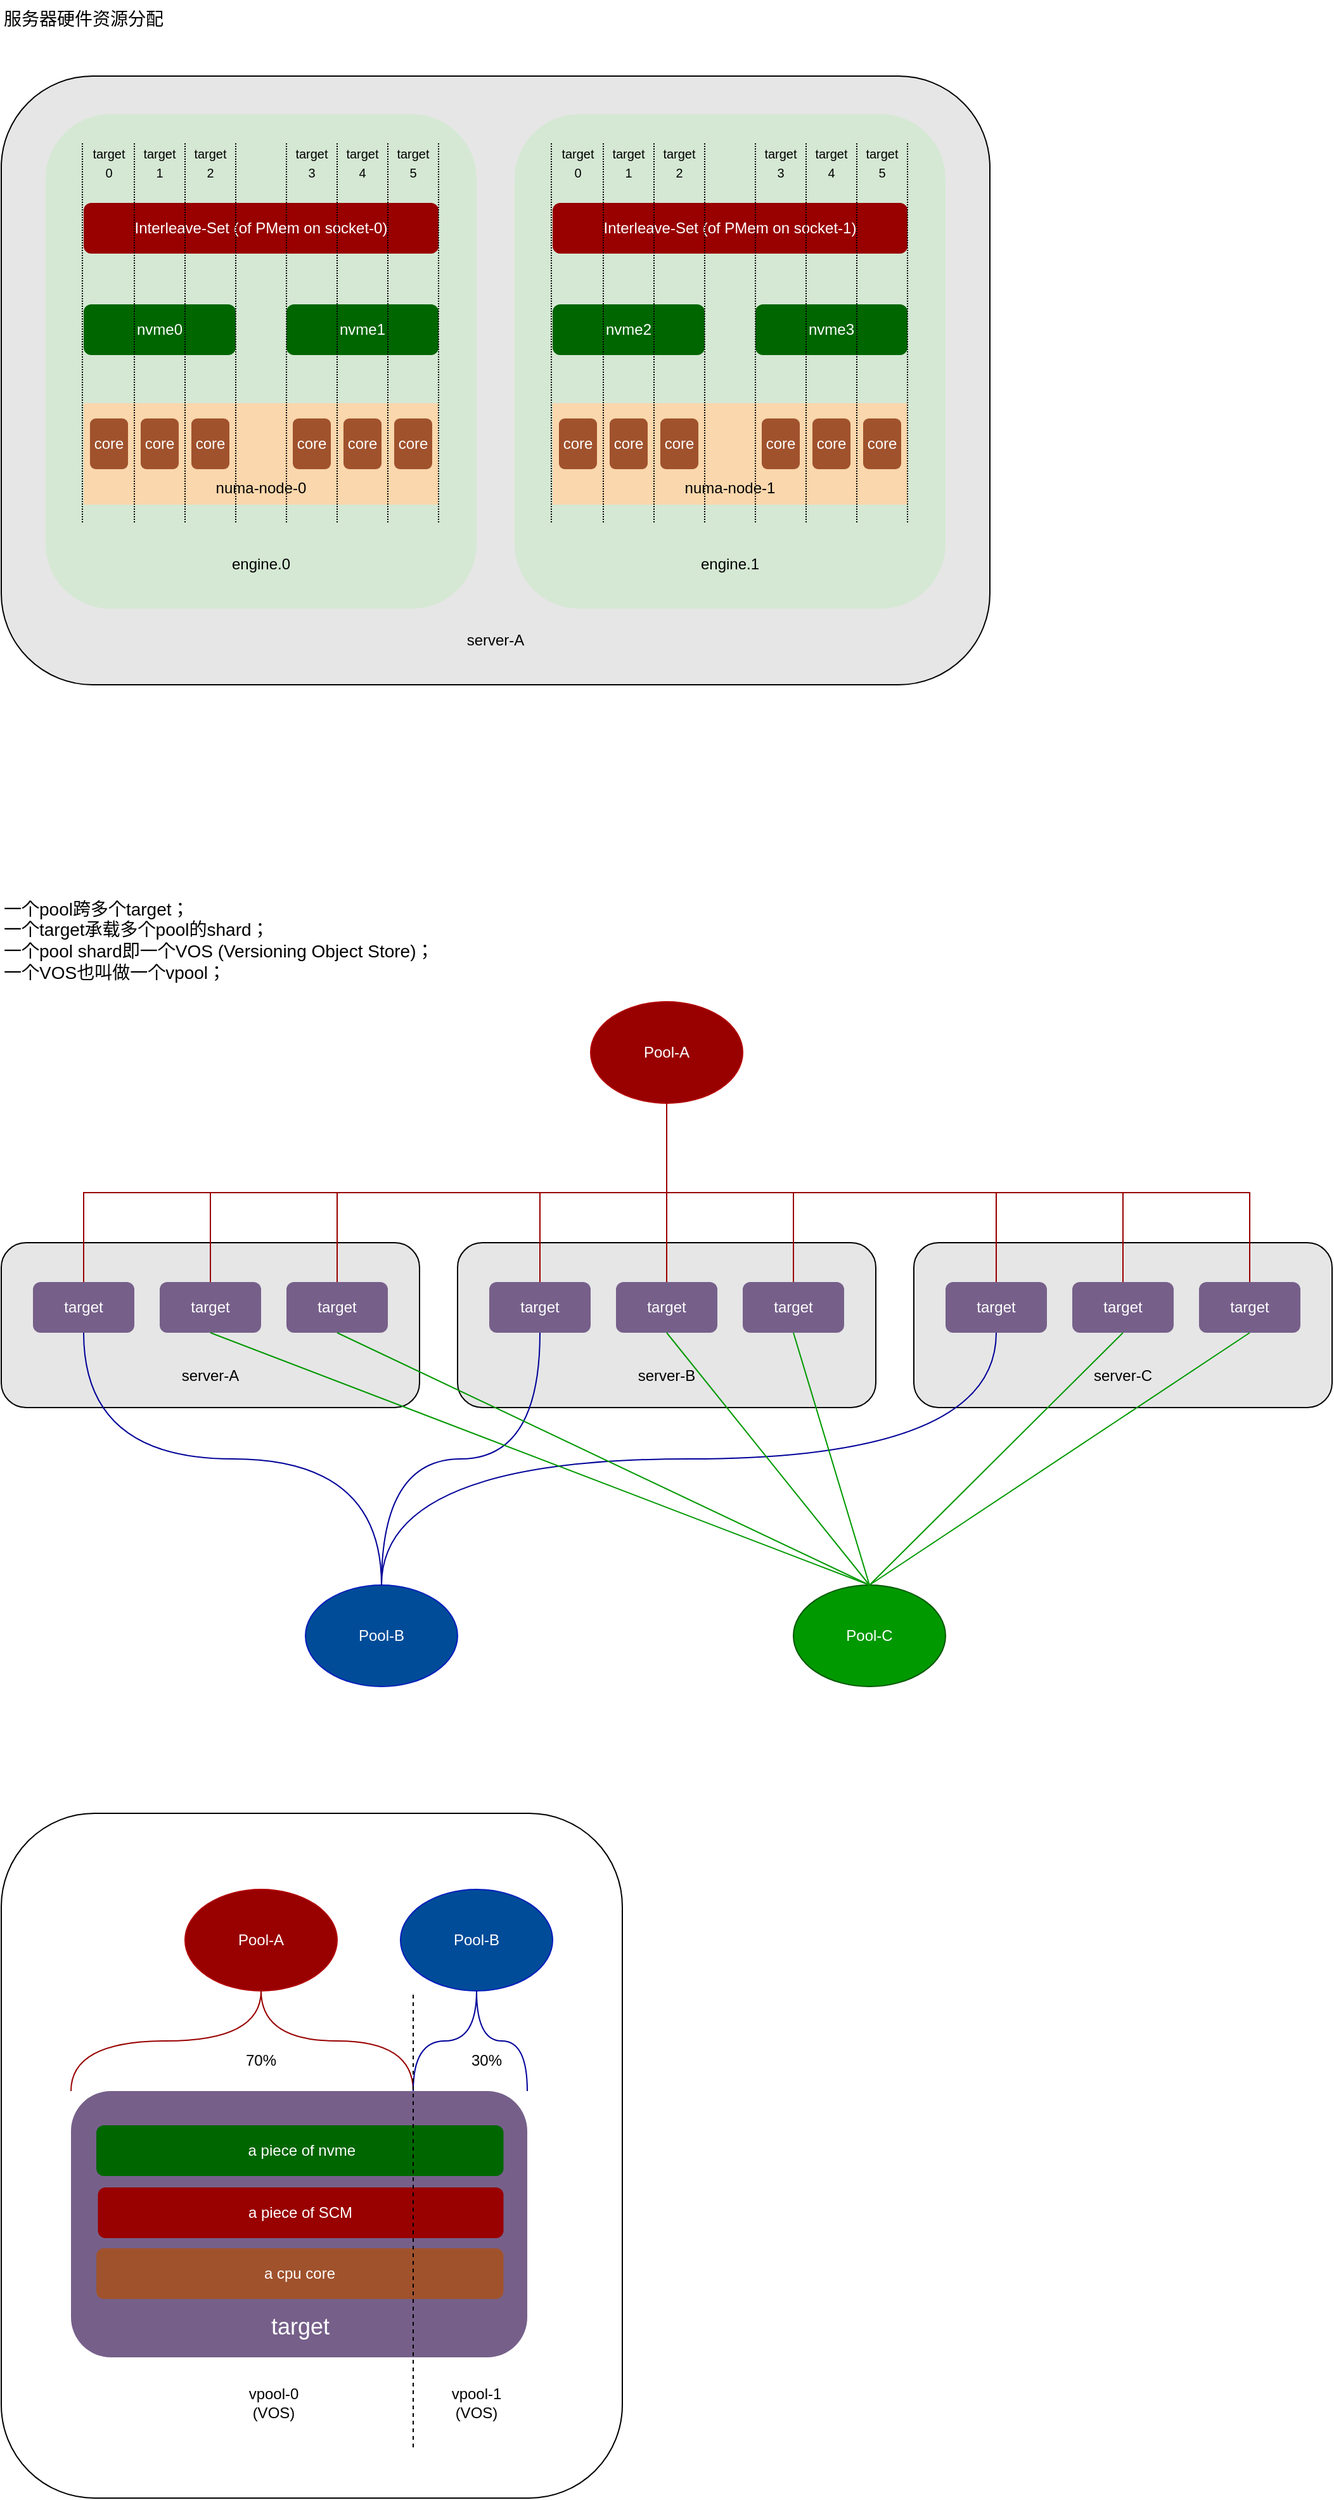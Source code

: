 <mxfile version="27.1.4" pages="2">
  <diagram name="pool-and-target" id="O7WVhuoteA_u6mEmchgb">
    <mxGraphModel dx="1833" dy="1042" grid="1" gridSize="10" guides="1" tooltips="1" connect="1" arrows="1" fold="1" page="1" pageScale="1" pageWidth="850" pageHeight="1100" math="0" shadow="0">
      <root>
        <mxCell id="0" />
        <mxCell id="1" parent="0" />
        <mxCell id="JYZI23fgHM0VChxFwIGK-145" value="" style="rounded=1;whiteSpace=wrap;html=1;fillColor=#E6E6E6;strokeColor=default;" parent="1" vertex="1">
          <mxGeometry x="40" y="110" width="780" height="480" as="geometry" />
        </mxCell>
        <mxCell id="JYZI23fgHM0VChxFwIGK-146" value="server-A" style="text;html=1;align=center;verticalAlign=middle;whiteSpace=wrap;rounded=0;" parent="1" vertex="1">
          <mxGeometry x="400" y="540" width="60" height="30" as="geometry" />
        </mxCell>
        <mxCell id="JYZI23fgHM0VChxFwIGK-147" value="&lt;font style=&quot;font-size: 14px;&quot;&gt;服务器硬件资源分配&lt;/font&gt;" style="text;html=1;align=left;verticalAlign=middle;whiteSpace=wrap;rounded=0;" parent="1" vertex="1">
          <mxGeometry x="40" y="50" width="330" height="30" as="geometry" />
        </mxCell>
        <mxCell id="JYZI23fgHM0VChxFwIGK-192" value="" style="group" parent="1" vertex="1" connectable="0">
          <mxGeometry x="75" y="140" width="710" height="390" as="geometry" />
        </mxCell>
        <mxCell id="JYZI23fgHM0VChxFwIGK-106" value="" style="rounded=1;whiteSpace=wrap;html=1;fillColor=#d5e8d4;strokeColor=none;" parent="JYZI23fgHM0VChxFwIGK-192" vertex="1">
          <mxGeometry width="340" height="390" as="geometry" />
        </mxCell>
        <mxCell id="JYZI23fgHM0VChxFwIGK-1" value="&lt;font style=&quot;color: rgb(255, 255, 255);&quot;&gt;Interleave-Set (of PMem on socket-0)&lt;/font&gt;" style="rounded=1;whiteSpace=wrap;html=1;fillColor=#990000;strokeColor=none;" parent="JYZI23fgHM0VChxFwIGK-192" vertex="1">
          <mxGeometry x="30" y="70" width="280" height="40" as="geometry" />
        </mxCell>
        <mxCell id="JYZI23fgHM0VChxFwIGK-3" value="nvme0" style="rounded=1;whiteSpace=wrap;html=1;fillColor=#006600;strokeColor=none;fontColor=#FFFFFF;" parent="JYZI23fgHM0VChxFwIGK-192" vertex="1">
          <mxGeometry x="30" y="150" width="120" height="40" as="geometry" />
        </mxCell>
        <mxCell id="JYZI23fgHM0VChxFwIGK-4" value="&lt;font style=&quot;color: rgb(255, 255, 255);&quot;&gt;nvme1&lt;/font&gt;" style="rounded=1;whiteSpace=wrap;html=1;fillColor=#006600;strokeColor=none;" parent="JYZI23fgHM0VChxFwIGK-192" vertex="1">
          <mxGeometry x="190" y="150" width="120" height="40" as="geometry" />
        </mxCell>
        <mxCell id="JYZI23fgHM0VChxFwIGK-21" value="&lt;font style=&quot;font-size: 10px;&quot;&gt;target&lt;/font&gt;&lt;div&gt;&lt;font style=&quot;font-size: 10px;&quot;&gt;0&lt;/font&gt;&lt;/div&gt;" style="text;html=1;align=center;verticalAlign=middle;whiteSpace=wrap;rounded=0;" parent="JYZI23fgHM0VChxFwIGK-192" vertex="1">
          <mxGeometry x="30" y="23" width="40" height="30" as="geometry" />
        </mxCell>
        <mxCell id="JYZI23fgHM0VChxFwIGK-23" value="&lt;font style=&quot;font-size: 10px;&quot;&gt;target&lt;/font&gt;&lt;div&gt;&lt;span style=&quot;font-size: 10px;&quot;&gt;1&lt;/span&gt;&lt;/div&gt;" style="text;html=1;align=center;verticalAlign=middle;whiteSpace=wrap;rounded=0;" parent="JYZI23fgHM0VChxFwIGK-192" vertex="1">
          <mxGeometry x="70" y="23" width="40" height="30" as="geometry" />
        </mxCell>
        <mxCell id="JYZI23fgHM0VChxFwIGK-24" value="&lt;font style=&quot;font-size: 10px;&quot;&gt;target&lt;/font&gt;&lt;div&gt;&lt;span style=&quot;font-size: 10px;&quot;&gt;2&lt;/span&gt;&lt;/div&gt;" style="text;html=1;align=center;verticalAlign=middle;whiteSpace=wrap;rounded=0;" parent="JYZI23fgHM0VChxFwIGK-192" vertex="1">
          <mxGeometry x="110" y="23" width="40" height="30" as="geometry" />
        </mxCell>
        <mxCell id="JYZI23fgHM0VChxFwIGK-28" value="&lt;font style=&quot;font-size: 10px;&quot;&gt;target&lt;/font&gt;&lt;div&gt;&lt;span style=&quot;font-size: 10px;&quot;&gt;3&lt;/span&gt;&lt;/div&gt;" style="text;html=1;align=center;verticalAlign=middle;whiteSpace=wrap;rounded=0;" parent="JYZI23fgHM0VChxFwIGK-192" vertex="1">
          <mxGeometry x="190" y="23" width="40" height="30" as="geometry" />
        </mxCell>
        <mxCell id="JYZI23fgHM0VChxFwIGK-29" value="&lt;font style=&quot;font-size: 10px;&quot;&gt;target&lt;/font&gt;&lt;div&gt;&lt;span style=&quot;font-size: 10px;&quot;&gt;4&lt;/span&gt;&lt;/div&gt;" style="text;html=1;align=center;verticalAlign=middle;whiteSpace=wrap;rounded=0;" parent="JYZI23fgHM0VChxFwIGK-192" vertex="1">
          <mxGeometry x="230" y="23" width="40" height="30" as="geometry" />
        </mxCell>
        <mxCell id="JYZI23fgHM0VChxFwIGK-30" value="&lt;font style=&quot;font-size: 10px;&quot;&gt;target&lt;/font&gt;&lt;div&gt;&lt;span style=&quot;font-size: 10px;&quot;&gt;5&lt;/span&gt;&lt;/div&gt;" style="text;html=1;align=center;verticalAlign=middle;whiteSpace=wrap;rounded=0;" parent="JYZI23fgHM0VChxFwIGK-192" vertex="1">
          <mxGeometry x="270" y="23" width="40" height="30" as="geometry" />
        </mxCell>
        <mxCell id="JYZI23fgHM0VChxFwIGK-62" value="engine.0" style="text;html=1;align=center;verticalAlign=middle;whiteSpace=wrap;rounded=0;" parent="JYZI23fgHM0VChxFwIGK-192" vertex="1">
          <mxGeometry x="140" y="340" width="60" height="30" as="geometry" />
        </mxCell>
        <mxCell id="JYZI23fgHM0VChxFwIGK-95" value="" style="rounded=0;whiteSpace=wrap;html=1;fillColor=#fad7ac;strokeColor=none;" parent="JYZI23fgHM0VChxFwIGK-192" vertex="1">
          <mxGeometry x="30" y="228" width="280" height="80" as="geometry" />
        </mxCell>
        <mxCell id="JYZI23fgHM0VChxFwIGK-96" value="core" style="rounded=1;whiteSpace=wrap;html=1;fillColor=#a0522d;fontColor=#ffffff;strokeColor=none;" parent="JYZI23fgHM0VChxFwIGK-192" vertex="1">
          <mxGeometry x="35" y="240" width="30" height="40" as="geometry" />
        </mxCell>
        <mxCell id="JYZI23fgHM0VChxFwIGK-97" value="core" style="rounded=1;whiteSpace=wrap;html=1;fillColor=#a0522d;fontColor=#ffffff;strokeColor=none;" parent="JYZI23fgHM0VChxFwIGK-192" vertex="1">
          <mxGeometry x="75" y="240" width="30" height="40" as="geometry" />
        </mxCell>
        <mxCell id="JYZI23fgHM0VChxFwIGK-98" value="core" style="rounded=1;whiteSpace=wrap;html=1;fillColor=#a0522d;fontColor=#ffffff;strokeColor=none;" parent="JYZI23fgHM0VChxFwIGK-192" vertex="1">
          <mxGeometry x="115" y="240" width="30" height="40" as="geometry" />
        </mxCell>
        <mxCell id="JYZI23fgHM0VChxFwIGK-99" value="core" style="rounded=1;whiteSpace=wrap;html=1;fillColor=#a0522d;fontColor=#ffffff;strokeColor=none;" parent="JYZI23fgHM0VChxFwIGK-192" vertex="1">
          <mxGeometry x="195" y="240" width="30" height="40" as="geometry" />
        </mxCell>
        <mxCell id="JYZI23fgHM0VChxFwIGK-100" value="core" style="rounded=1;whiteSpace=wrap;html=1;fillColor=#a0522d;fontColor=#ffffff;strokeColor=none;" parent="JYZI23fgHM0VChxFwIGK-192" vertex="1">
          <mxGeometry x="235" y="240" width="30" height="40" as="geometry" />
        </mxCell>
        <mxCell id="JYZI23fgHM0VChxFwIGK-101" value="core" style="rounded=1;whiteSpace=wrap;html=1;fillColor=#a0522d;fontColor=#ffffff;strokeColor=none;" parent="JYZI23fgHM0VChxFwIGK-192" vertex="1">
          <mxGeometry x="275" y="240" width="30" height="40" as="geometry" />
        </mxCell>
        <mxCell id="JYZI23fgHM0VChxFwIGK-9" value="" style="endArrow=none;dashed=1;html=1;dashPattern=1 1;strokeWidth=1;rounded=0;" parent="JYZI23fgHM0VChxFwIGK-192" edge="1">
          <mxGeometry width="50" height="50" relative="1" as="geometry">
            <mxPoint x="70" y="322" as="sourcePoint" />
            <mxPoint x="70" y="22" as="targetPoint" />
          </mxGeometry>
        </mxCell>
        <mxCell id="JYZI23fgHM0VChxFwIGK-10" value="" style="endArrow=none;dashed=1;html=1;dashPattern=1 1;strokeWidth=1;rounded=0;" parent="JYZI23fgHM0VChxFwIGK-192" edge="1">
          <mxGeometry width="50" height="50" relative="1" as="geometry">
            <mxPoint x="110" y="322" as="sourcePoint" />
            <mxPoint x="110" y="22" as="targetPoint" />
          </mxGeometry>
        </mxCell>
        <mxCell id="JYZI23fgHM0VChxFwIGK-11" value="" style="endArrow=none;dashed=1;html=1;dashPattern=1 1;strokeWidth=1;rounded=0;" parent="JYZI23fgHM0VChxFwIGK-192" edge="1">
          <mxGeometry width="50" height="50" relative="1" as="geometry">
            <mxPoint x="150" y="322" as="sourcePoint" />
            <mxPoint x="150" y="22" as="targetPoint" />
          </mxGeometry>
        </mxCell>
        <mxCell id="JYZI23fgHM0VChxFwIGK-12" value="" style="endArrow=none;dashed=1;html=1;dashPattern=1 1;strokeWidth=1;rounded=0;" parent="JYZI23fgHM0VChxFwIGK-192" edge="1">
          <mxGeometry width="50" height="50" relative="1" as="geometry">
            <mxPoint x="29" y="322" as="sourcePoint" />
            <mxPoint x="29" y="22" as="targetPoint" />
          </mxGeometry>
        </mxCell>
        <mxCell id="JYZI23fgHM0VChxFwIGK-13" value="" style="endArrow=none;dashed=1;html=1;dashPattern=1 1;strokeWidth=1;rounded=0;" parent="JYZI23fgHM0VChxFwIGK-192" edge="1">
          <mxGeometry width="50" height="50" relative="1" as="geometry">
            <mxPoint x="190" y="322" as="sourcePoint" />
            <mxPoint x="190" y="22" as="targetPoint" />
          </mxGeometry>
        </mxCell>
        <mxCell id="JYZI23fgHM0VChxFwIGK-14" value="" style="endArrow=none;dashed=1;html=1;dashPattern=1 1;strokeWidth=1;rounded=0;" parent="JYZI23fgHM0VChxFwIGK-192" edge="1">
          <mxGeometry width="50" height="50" relative="1" as="geometry">
            <mxPoint x="230" y="322" as="sourcePoint" />
            <mxPoint x="230" y="22" as="targetPoint" />
          </mxGeometry>
        </mxCell>
        <mxCell id="JYZI23fgHM0VChxFwIGK-15" value="" style="endArrow=none;dashed=1;html=1;dashPattern=1 1;strokeWidth=1;rounded=0;" parent="JYZI23fgHM0VChxFwIGK-192" edge="1">
          <mxGeometry width="50" height="50" relative="1" as="geometry">
            <mxPoint x="270" y="322" as="sourcePoint" />
            <mxPoint x="270" y="22" as="targetPoint" />
          </mxGeometry>
        </mxCell>
        <mxCell id="JYZI23fgHM0VChxFwIGK-16" value="" style="endArrow=none;dashed=1;html=1;dashPattern=1 1;strokeWidth=1;rounded=0;" parent="JYZI23fgHM0VChxFwIGK-192" edge="1">
          <mxGeometry width="50" height="50" relative="1" as="geometry">
            <mxPoint x="310" y="322" as="sourcePoint" />
            <mxPoint x="310" y="22" as="targetPoint" />
          </mxGeometry>
        </mxCell>
        <mxCell id="JYZI23fgHM0VChxFwIGK-105" value="numa-node-0" style="text;html=1;align=center;verticalAlign=middle;whiteSpace=wrap;rounded=0;" parent="JYZI23fgHM0VChxFwIGK-192" vertex="1">
          <mxGeometry x="110" y="280" width="120" height="30" as="geometry" />
        </mxCell>
        <mxCell id="JYZI23fgHM0VChxFwIGK-165" value="" style="rounded=1;whiteSpace=wrap;html=1;fillColor=#d5e8d4;strokeColor=none;" parent="JYZI23fgHM0VChxFwIGK-192" vertex="1">
          <mxGeometry x="370" width="340" height="390" as="geometry" />
        </mxCell>
        <mxCell id="JYZI23fgHM0VChxFwIGK-166" value="&lt;span style=&quot;color: rgb(255, 255, 255);&quot;&gt;Interleave-Set (of PMem on socket-1)&lt;/span&gt;" style="rounded=1;whiteSpace=wrap;html=1;fillColor=#990000;strokeColor=none;" parent="JYZI23fgHM0VChxFwIGK-192" vertex="1">
          <mxGeometry x="400" y="70" width="280" height="40" as="geometry" />
        </mxCell>
        <mxCell id="JYZI23fgHM0VChxFwIGK-167" value="nvme2" style="rounded=1;whiteSpace=wrap;html=1;fillColor=#006600;strokeColor=none;fontColor=#FFFFFF;" parent="JYZI23fgHM0VChxFwIGK-192" vertex="1">
          <mxGeometry x="400" y="150" width="120" height="40" as="geometry" />
        </mxCell>
        <mxCell id="JYZI23fgHM0VChxFwIGK-168" value="&lt;font style=&quot;color: rgb(255, 255, 255);&quot;&gt;nvme3&lt;/font&gt;" style="rounded=1;whiteSpace=wrap;html=1;fillColor=#006600;strokeColor=none;" parent="JYZI23fgHM0VChxFwIGK-192" vertex="1">
          <mxGeometry x="560" y="150" width="120" height="40" as="geometry" />
        </mxCell>
        <mxCell id="JYZI23fgHM0VChxFwIGK-169" value="&lt;font style=&quot;font-size: 10px;&quot;&gt;target&lt;/font&gt;&lt;div&gt;&lt;span style=&quot;font-size: 10px;&quot;&gt;0&lt;/span&gt;&lt;/div&gt;" style="text;html=1;align=center;verticalAlign=middle;whiteSpace=wrap;rounded=0;" parent="JYZI23fgHM0VChxFwIGK-192" vertex="1">
          <mxGeometry x="400" y="23" width="40" height="30" as="geometry" />
        </mxCell>
        <mxCell id="JYZI23fgHM0VChxFwIGK-170" value="&lt;font style=&quot;font-size: 10px;&quot;&gt;target&lt;/font&gt;&lt;div&gt;&lt;span style=&quot;font-size: 10px;&quot;&gt;1&lt;/span&gt;&lt;/div&gt;" style="text;html=1;align=center;verticalAlign=middle;whiteSpace=wrap;rounded=0;" parent="JYZI23fgHM0VChxFwIGK-192" vertex="1">
          <mxGeometry x="440" y="23" width="40" height="30" as="geometry" />
        </mxCell>
        <mxCell id="JYZI23fgHM0VChxFwIGK-171" value="&lt;font style=&quot;font-size: 10px;&quot;&gt;target&lt;/font&gt;&lt;div&gt;&lt;span style=&quot;font-size: 10px;&quot;&gt;2&lt;/span&gt;&lt;/div&gt;" style="text;html=1;align=center;verticalAlign=middle;whiteSpace=wrap;rounded=0;" parent="JYZI23fgHM0VChxFwIGK-192" vertex="1">
          <mxGeometry x="480" y="23" width="40" height="30" as="geometry" />
        </mxCell>
        <mxCell id="JYZI23fgHM0VChxFwIGK-172" value="&lt;font style=&quot;font-size: 10px;&quot;&gt;target&lt;/font&gt;&lt;div&gt;&lt;span style=&quot;font-size: 10px;&quot;&gt;3&lt;/span&gt;&lt;/div&gt;" style="text;html=1;align=center;verticalAlign=middle;whiteSpace=wrap;rounded=0;" parent="JYZI23fgHM0VChxFwIGK-192" vertex="1">
          <mxGeometry x="560" y="23" width="40" height="30" as="geometry" />
        </mxCell>
        <mxCell id="JYZI23fgHM0VChxFwIGK-173" value="&lt;font style=&quot;font-size: 10px;&quot;&gt;target&lt;/font&gt;&lt;div&gt;&lt;span style=&quot;font-size: 10px;&quot;&gt;4&lt;/span&gt;&lt;/div&gt;" style="text;html=1;align=center;verticalAlign=middle;whiteSpace=wrap;rounded=0;" parent="JYZI23fgHM0VChxFwIGK-192" vertex="1">
          <mxGeometry x="600" y="23" width="40" height="30" as="geometry" />
        </mxCell>
        <mxCell id="JYZI23fgHM0VChxFwIGK-174" value="&lt;font style=&quot;font-size: 10px;&quot;&gt;target&lt;/font&gt;&lt;div&gt;&lt;span style=&quot;font-size: 10px;&quot;&gt;5&lt;/span&gt;&lt;/div&gt;" style="text;html=1;align=center;verticalAlign=middle;whiteSpace=wrap;rounded=0;" parent="JYZI23fgHM0VChxFwIGK-192" vertex="1">
          <mxGeometry x="640" y="23" width="40" height="30" as="geometry" />
        </mxCell>
        <mxCell id="JYZI23fgHM0VChxFwIGK-175" value="engine.1" style="text;html=1;align=center;verticalAlign=middle;whiteSpace=wrap;rounded=0;" parent="JYZI23fgHM0VChxFwIGK-192" vertex="1">
          <mxGeometry x="510" y="340" width="60" height="30" as="geometry" />
        </mxCell>
        <mxCell id="JYZI23fgHM0VChxFwIGK-176" value="" style="rounded=0;whiteSpace=wrap;html=1;fillColor=#fad7ac;strokeColor=none;" parent="JYZI23fgHM0VChxFwIGK-192" vertex="1">
          <mxGeometry x="400" y="228" width="280" height="80" as="geometry" />
        </mxCell>
        <mxCell id="JYZI23fgHM0VChxFwIGK-177" value="core" style="rounded=1;whiteSpace=wrap;html=1;fillColor=#a0522d;fontColor=#ffffff;strokeColor=none;" parent="JYZI23fgHM0VChxFwIGK-192" vertex="1">
          <mxGeometry x="405" y="240" width="30" height="40" as="geometry" />
        </mxCell>
        <mxCell id="JYZI23fgHM0VChxFwIGK-178" value="core" style="rounded=1;whiteSpace=wrap;html=1;fillColor=#a0522d;fontColor=#ffffff;strokeColor=none;" parent="JYZI23fgHM0VChxFwIGK-192" vertex="1">
          <mxGeometry x="445" y="240" width="30" height="40" as="geometry" />
        </mxCell>
        <mxCell id="JYZI23fgHM0VChxFwIGK-179" value="core" style="rounded=1;whiteSpace=wrap;html=1;fillColor=#a0522d;fontColor=#ffffff;strokeColor=none;" parent="JYZI23fgHM0VChxFwIGK-192" vertex="1">
          <mxGeometry x="485" y="240" width="30" height="40" as="geometry" />
        </mxCell>
        <mxCell id="JYZI23fgHM0VChxFwIGK-180" value="core" style="rounded=1;whiteSpace=wrap;html=1;fillColor=#a0522d;fontColor=#ffffff;strokeColor=none;" parent="JYZI23fgHM0VChxFwIGK-192" vertex="1">
          <mxGeometry x="565" y="240" width="30" height="40" as="geometry" />
        </mxCell>
        <mxCell id="JYZI23fgHM0VChxFwIGK-181" value="core" style="rounded=1;whiteSpace=wrap;html=1;fillColor=#a0522d;fontColor=#ffffff;strokeColor=none;" parent="JYZI23fgHM0VChxFwIGK-192" vertex="1">
          <mxGeometry x="605" y="240" width="30" height="40" as="geometry" />
        </mxCell>
        <mxCell id="JYZI23fgHM0VChxFwIGK-182" value="core" style="rounded=1;whiteSpace=wrap;html=1;fillColor=#a0522d;fontColor=#ffffff;strokeColor=none;" parent="JYZI23fgHM0VChxFwIGK-192" vertex="1">
          <mxGeometry x="645" y="240" width="30" height="40" as="geometry" />
        </mxCell>
        <mxCell id="JYZI23fgHM0VChxFwIGK-183" value="" style="endArrow=none;dashed=1;html=1;dashPattern=1 1;strokeWidth=1;rounded=0;" parent="JYZI23fgHM0VChxFwIGK-192" edge="1">
          <mxGeometry width="50" height="50" relative="1" as="geometry">
            <mxPoint x="440" y="322" as="sourcePoint" />
            <mxPoint x="440" y="22" as="targetPoint" />
          </mxGeometry>
        </mxCell>
        <mxCell id="JYZI23fgHM0VChxFwIGK-184" value="" style="endArrow=none;dashed=1;html=1;dashPattern=1 1;strokeWidth=1;rounded=0;" parent="JYZI23fgHM0VChxFwIGK-192" edge="1">
          <mxGeometry width="50" height="50" relative="1" as="geometry">
            <mxPoint x="480" y="322" as="sourcePoint" />
            <mxPoint x="480" y="22" as="targetPoint" />
          </mxGeometry>
        </mxCell>
        <mxCell id="JYZI23fgHM0VChxFwIGK-185" value="" style="endArrow=none;dashed=1;html=1;dashPattern=1 1;strokeWidth=1;rounded=0;" parent="JYZI23fgHM0VChxFwIGK-192" edge="1">
          <mxGeometry width="50" height="50" relative="1" as="geometry">
            <mxPoint x="520" y="322" as="sourcePoint" />
            <mxPoint x="520" y="22" as="targetPoint" />
          </mxGeometry>
        </mxCell>
        <mxCell id="JYZI23fgHM0VChxFwIGK-186" value="" style="endArrow=none;dashed=1;html=1;dashPattern=1 1;strokeWidth=1;rounded=0;" parent="JYZI23fgHM0VChxFwIGK-192" edge="1">
          <mxGeometry width="50" height="50" relative="1" as="geometry">
            <mxPoint x="399" y="322" as="sourcePoint" />
            <mxPoint x="399" y="22" as="targetPoint" />
          </mxGeometry>
        </mxCell>
        <mxCell id="JYZI23fgHM0VChxFwIGK-187" value="" style="endArrow=none;dashed=1;html=1;dashPattern=1 1;strokeWidth=1;rounded=0;" parent="JYZI23fgHM0VChxFwIGK-192" edge="1">
          <mxGeometry width="50" height="50" relative="1" as="geometry">
            <mxPoint x="560" y="322" as="sourcePoint" />
            <mxPoint x="560" y="22" as="targetPoint" />
          </mxGeometry>
        </mxCell>
        <mxCell id="JYZI23fgHM0VChxFwIGK-188" value="" style="endArrow=none;dashed=1;html=1;dashPattern=1 1;strokeWidth=1;rounded=0;" parent="JYZI23fgHM0VChxFwIGK-192" edge="1">
          <mxGeometry width="50" height="50" relative="1" as="geometry">
            <mxPoint x="600" y="322" as="sourcePoint" />
            <mxPoint x="600" y="22" as="targetPoint" />
          </mxGeometry>
        </mxCell>
        <mxCell id="JYZI23fgHM0VChxFwIGK-189" value="" style="endArrow=none;dashed=1;html=1;dashPattern=1 1;strokeWidth=1;rounded=0;" parent="JYZI23fgHM0VChxFwIGK-192" edge="1">
          <mxGeometry width="50" height="50" relative="1" as="geometry">
            <mxPoint x="640" y="322" as="sourcePoint" />
            <mxPoint x="640" y="22" as="targetPoint" />
          </mxGeometry>
        </mxCell>
        <mxCell id="JYZI23fgHM0VChxFwIGK-190" value="" style="endArrow=none;dashed=1;html=1;dashPattern=1 1;strokeWidth=1;rounded=0;" parent="JYZI23fgHM0VChxFwIGK-192" edge="1">
          <mxGeometry width="50" height="50" relative="1" as="geometry">
            <mxPoint x="680" y="322" as="sourcePoint" />
            <mxPoint x="680" y="22" as="targetPoint" />
          </mxGeometry>
        </mxCell>
        <mxCell id="JYZI23fgHM0VChxFwIGK-191" value="numa-node-1" style="text;html=1;align=center;verticalAlign=middle;whiteSpace=wrap;rounded=0;" parent="JYZI23fgHM0VChxFwIGK-192" vertex="1">
          <mxGeometry x="480" y="280" width="120" height="30" as="geometry" />
        </mxCell>
        <mxCell id="JYZI23fgHM0VChxFwIGK-340" value="&lt;font&gt;一个pool跨多个target；&lt;/font&gt;&lt;div&gt;&lt;font&gt;一个target承载多个pool的shard；&lt;/font&gt;&lt;/div&gt;&lt;div&gt;&lt;font&gt;一个pool shard即一个VOS (Versioning Object Store)；&lt;/font&gt;&lt;/div&gt;&lt;div&gt;一个VOS也叫做一个vpool；&lt;/div&gt;&lt;div&gt;&lt;font&gt;&lt;br&gt;&lt;/font&gt;&lt;/div&gt;" style="text;html=1;align=left;verticalAlign=middle;whiteSpace=wrap;rounded=0;spacingTop=0;fontSize=14;spacing=2;" parent="1" vertex="1">
          <mxGeometry x="40" y="760" width="445" height="80" as="geometry" />
        </mxCell>
        <mxCell id="1cPVcIs8ewQXnvHarOgk-1" value="" style="group" parent="1" vertex="1" connectable="0">
          <mxGeometry x="40" y="840" width="1050" height="540" as="geometry" />
        </mxCell>
        <mxCell id="1cPVcIs8ewQXnvHarOgk-2" value="" style="rounded=1;whiteSpace=wrap;html=1;fillColor=#E6E6E6;strokeColor=default;container=0;" parent="1cPVcIs8ewQXnvHarOgk-1" vertex="1">
          <mxGeometry y="190" width="330" height="130" as="geometry" />
        </mxCell>
        <mxCell id="1cPVcIs8ewQXnvHarOgk-3" value="server-A" style="text;html=1;align=center;verticalAlign=middle;whiteSpace=wrap;rounded=0;container=0;" parent="1cPVcIs8ewQXnvHarOgk-1" vertex="1">
          <mxGeometry x="135" y="280" width="60" height="30" as="geometry" />
        </mxCell>
        <mxCell id="1cPVcIs8ewQXnvHarOgk-4" value="target" style="rounded=1;whiteSpace=wrap;html=1;fillColor=#76608a;strokeColor=none;fontColor=#ffffff;container=0;" parent="1cPVcIs8ewQXnvHarOgk-1" vertex="1">
          <mxGeometry x="25" y="221" width="80" height="40" as="geometry" />
        </mxCell>
        <mxCell id="1cPVcIs8ewQXnvHarOgk-5" value="target" style="rounded=1;whiteSpace=wrap;html=1;fillColor=#76608a;strokeColor=none;fontColor=#ffffff;container=0;" parent="1cPVcIs8ewQXnvHarOgk-1" vertex="1">
          <mxGeometry x="125" y="221" width="80" height="40" as="geometry" />
        </mxCell>
        <mxCell id="1cPVcIs8ewQXnvHarOgk-6" value="target" style="rounded=1;whiteSpace=wrap;html=1;fillColor=#76608a;strokeColor=none;fontColor=#ffffff;container=0;" parent="1cPVcIs8ewQXnvHarOgk-1" vertex="1">
          <mxGeometry x="225" y="221" width="80" height="40" as="geometry" />
        </mxCell>
        <mxCell id="1cPVcIs8ewQXnvHarOgk-7" value="" style="rounded=1;whiteSpace=wrap;html=1;fillColor=#E6E6E6;strokeColor=default;container=0;" parent="1cPVcIs8ewQXnvHarOgk-1" vertex="1">
          <mxGeometry x="360" y="190" width="330" height="130" as="geometry" />
        </mxCell>
        <mxCell id="1cPVcIs8ewQXnvHarOgk-8" value="server-B" style="text;html=1;align=center;verticalAlign=middle;whiteSpace=wrap;rounded=0;container=0;" parent="1cPVcIs8ewQXnvHarOgk-1" vertex="1">
          <mxGeometry x="495" y="280" width="60" height="30" as="geometry" />
        </mxCell>
        <mxCell id="1cPVcIs8ewQXnvHarOgk-9" value="target" style="rounded=1;whiteSpace=wrap;html=1;fillColor=#76608a;strokeColor=none;fontColor=#ffffff;container=0;" parent="1cPVcIs8ewQXnvHarOgk-1" vertex="1">
          <mxGeometry x="385" y="221" width="80" height="40" as="geometry" />
        </mxCell>
        <mxCell id="1cPVcIs8ewQXnvHarOgk-10" value="target" style="rounded=1;whiteSpace=wrap;html=1;fillColor=#76608a;strokeColor=none;fontColor=#ffffff;container=0;" parent="1cPVcIs8ewQXnvHarOgk-1" vertex="1">
          <mxGeometry x="485" y="221" width="80" height="40" as="geometry" />
        </mxCell>
        <mxCell id="1cPVcIs8ewQXnvHarOgk-11" value="target" style="rounded=1;whiteSpace=wrap;html=1;fillColor=#76608a;strokeColor=none;fontColor=#ffffff;container=0;" parent="1cPVcIs8ewQXnvHarOgk-1" vertex="1">
          <mxGeometry x="585" y="221" width="80" height="40" as="geometry" />
        </mxCell>
        <mxCell id="1cPVcIs8ewQXnvHarOgk-12" value="" style="rounded=1;whiteSpace=wrap;html=1;fillColor=#E6E6E6;strokeColor=default;container=0;" parent="1cPVcIs8ewQXnvHarOgk-1" vertex="1">
          <mxGeometry x="720" y="190" width="330" height="130" as="geometry" />
        </mxCell>
        <mxCell id="1cPVcIs8ewQXnvHarOgk-13" value="server-C" style="text;html=1;align=center;verticalAlign=middle;whiteSpace=wrap;rounded=0;container=0;" parent="1cPVcIs8ewQXnvHarOgk-1" vertex="1">
          <mxGeometry x="855" y="280" width="60" height="30" as="geometry" />
        </mxCell>
        <mxCell id="1cPVcIs8ewQXnvHarOgk-14" value="target" style="rounded=1;whiteSpace=wrap;html=1;fillColor=#76608a;strokeColor=none;fontColor=#ffffff;container=0;" parent="1cPVcIs8ewQXnvHarOgk-1" vertex="1">
          <mxGeometry x="745" y="221" width="80" height="40" as="geometry" />
        </mxCell>
        <mxCell id="1cPVcIs8ewQXnvHarOgk-15" value="target" style="rounded=1;whiteSpace=wrap;html=1;fillColor=#76608a;strokeColor=none;fontColor=#ffffff;container=0;" parent="1cPVcIs8ewQXnvHarOgk-1" vertex="1">
          <mxGeometry x="845" y="221" width="80" height="40" as="geometry" />
        </mxCell>
        <mxCell id="1cPVcIs8ewQXnvHarOgk-16" value="target" style="rounded=1;whiteSpace=wrap;html=1;fillColor=#76608a;strokeColor=none;fontColor=#ffffff;container=0;" parent="1cPVcIs8ewQXnvHarOgk-1" vertex="1">
          <mxGeometry x="945" y="221" width="80" height="40" as="geometry" />
        </mxCell>
        <mxCell id="1cPVcIs8ewQXnvHarOgk-17" value="Pool-A" style="ellipse;whiteSpace=wrap;html=1;fillColor=#990000;fontColor=#ffffff;strokeColor=#B20000;" parent="1cPVcIs8ewQXnvHarOgk-1" vertex="1">
          <mxGeometry x="465" width="120" height="80" as="geometry" />
        </mxCell>
        <mxCell id="1cPVcIs8ewQXnvHarOgk-18" value="" style="endArrow=none;html=1;rounded=0;exitX=0.5;exitY=0;exitDx=0;exitDy=0;entryX=0.5;entryY=1;entryDx=0;entryDy=0;strokeColor=#990000;edgeStyle=orthogonalEdgeStyle;" parent="1cPVcIs8ewQXnvHarOgk-1" source="1cPVcIs8ewQXnvHarOgk-4" target="1cPVcIs8ewQXnvHarOgk-17" edge="1">
          <mxGeometry width="50" height="50" relative="1" as="geometry">
            <mxPoint y="221" as="sourcePoint" />
            <mxPoint x="590" y="100" as="targetPoint" />
          </mxGeometry>
        </mxCell>
        <mxCell id="1cPVcIs8ewQXnvHarOgk-19" value="" style="endArrow=none;html=1;rounded=0;exitX=0.5;exitY=0;exitDx=0;exitDy=0;entryX=0.5;entryY=1;entryDx=0;entryDy=0;strokeColor=#990000;edgeStyle=orthogonalEdgeStyle;" parent="1cPVcIs8ewQXnvHarOgk-1" source="1cPVcIs8ewQXnvHarOgk-5" target="1cPVcIs8ewQXnvHarOgk-17" edge="1">
          <mxGeometry width="50" height="50" relative="1" as="geometry">
            <mxPoint x="75" y="231" as="sourcePoint" />
            <mxPoint x="535" y="90" as="targetPoint" />
          </mxGeometry>
        </mxCell>
        <mxCell id="1cPVcIs8ewQXnvHarOgk-20" value="" style="endArrow=none;html=1;rounded=0;exitX=0.5;exitY=0;exitDx=0;exitDy=0;entryX=0.5;entryY=1;entryDx=0;entryDy=0;strokeColor=#990000;edgeStyle=orthogonalEdgeStyle;" parent="1cPVcIs8ewQXnvHarOgk-1" source="1cPVcIs8ewQXnvHarOgk-6" target="1cPVcIs8ewQXnvHarOgk-17" edge="1">
          <mxGeometry width="50" height="50" relative="1" as="geometry">
            <mxPoint x="175" y="231" as="sourcePoint" />
            <mxPoint x="535" y="90" as="targetPoint" />
          </mxGeometry>
        </mxCell>
        <mxCell id="1cPVcIs8ewQXnvHarOgk-21" value="" style="endArrow=none;html=1;rounded=0;exitX=0.5;exitY=0;exitDx=0;exitDy=0;entryX=0.5;entryY=1;entryDx=0;entryDy=0;strokeColor=#990000;edgeStyle=orthogonalEdgeStyle;" parent="1cPVcIs8ewQXnvHarOgk-1" source="1cPVcIs8ewQXnvHarOgk-9" target="1cPVcIs8ewQXnvHarOgk-17" edge="1">
          <mxGeometry width="50" height="50" relative="1" as="geometry">
            <mxPoint x="275" y="231" as="sourcePoint" />
            <mxPoint x="535" y="90" as="targetPoint" />
          </mxGeometry>
        </mxCell>
        <mxCell id="1cPVcIs8ewQXnvHarOgk-22" value="" style="endArrow=none;html=1;rounded=0;exitX=0.5;exitY=0;exitDx=0;exitDy=0;entryX=0.5;entryY=1;entryDx=0;entryDy=0;strokeColor=#990000;edgeStyle=orthogonalEdgeStyle;" parent="1cPVcIs8ewQXnvHarOgk-1" source="1cPVcIs8ewQXnvHarOgk-10" target="1cPVcIs8ewQXnvHarOgk-17" edge="1">
          <mxGeometry width="50" height="50" relative="1" as="geometry">
            <mxPoint x="435" y="231" as="sourcePoint" />
            <mxPoint x="535" y="90" as="targetPoint" />
          </mxGeometry>
        </mxCell>
        <mxCell id="1cPVcIs8ewQXnvHarOgk-23" value="" style="endArrow=none;html=1;rounded=0;exitX=0.5;exitY=0;exitDx=0;exitDy=0;entryX=0.5;entryY=1;entryDx=0;entryDy=0;strokeColor=#990000;edgeStyle=orthogonalEdgeStyle;" parent="1cPVcIs8ewQXnvHarOgk-1" source="1cPVcIs8ewQXnvHarOgk-11" target="1cPVcIs8ewQXnvHarOgk-17" edge="1">
          <mxGeometry width="50" height="50" relative="1" as="geometry">
            <mxPoint x="535" y="231" as="sourcePoint" />
            <mxPoint x="535" y="90" as="targetPoint" />
          </mxGeometry>
        </mxCell>
        <mxCell id="1cPVcIs8ewQXnvHarOgk-24" value="" style="endArrow=none;html=1;rounded=0;exitX=0.5;exitY=0;exitDx=0;exitDy=0;entryX=0.5;entryY=1;entryDx=0;entryDy=0;strokeColor=#990000;edgeStyle=orthogonalEdgeStyle;" parent="1cPVcIs8ewQXnvHarOgk-1" source="1cPVcIs8ewQXnvHarOgk-14" target="1cPVcIs8ewQXnvHarOgk-17" edge="1">
          <mxGeometry width="50" height="50" relative="1" as="geometry">
            <mxPoint x="635" y="231" as="sourcePoint" />
            <mxPoint x="535" y="90" as="targetPoint" />
          </mxGeometry>
        </mxCell>
        <mxCell id="1cPVcIs8ewQXnvHarOgk-25" value="" style="endArrow=none;html=1;rounded=0;exitX=0.5;exitY=0;exitDx=0;exitDy=0;entryX=0.5;entryY=1;entryDx=0;entryDy=0;strokeColor=#990000;edgeStyle=orthogonalEdgeStyle;" parent="1cPVcIs8ewQXnvHarOgk-1" source="1cPVcIs8ewQXnvHarOgk-15" target="1cPVcIs8ewQXnvHarOgk-17" edge="1">
          <mxGeometry width="50" height="50" relative="1" as="geometry">
            <mxPoint x="795" y="231" as="sourcePoint" />
            <mxPoint x="535" y="90" as="targetPoint" />
          </mxGeometry>
        </mxCell>
        <mxCell id="1cPVcIs8ewQXnvHarOgk-26" value="" style="endArrow=none;html=1;rounded=0;exitX=0.5;exitY=0;exitDx=0;exitDy=0;entryX=0.5;entryY=1;entryDx=0;entryDy=0;strokeColor=#990000;edgeStyle=orthogonalEdgeStyle;" parent="1cPVcIs8ewQXnvHarOgk-1" source="1cPVcIs8ewQXnvHarOgk-16" target="1cPVcIs8ewQXnvHarOgk-17" edge="1">
          <mxGeometry width="50" height="50" relative="1" as="geometry">
            <mxPoint x="895" y="231" as="sourcePoint" />
            <mxPoint x="535" y="90" as="targetPoint" />
          </mxGeometry>
        </mxCell>
        <mxCell id="1cPVcIs8ewQXnvHarOgk-27" value="Pool-B" style="ellipse;whiteSpace=wrap;html=1;fillColor=#004C99;fontColor=#ffffff;strokeColor=#001DBC;" parent="1cPVcIs8ewQXnvHarOgk-1" vertex="1">
          <mxGeometry x="240" y="460" width="120" height="80" as="geometry" />
        </mxCell>
        <mxCell id="1cPVcIs8ewQXnvHarOgk-28" value="" style="endArrow=none;html=1;rounded=0;exitX=0.5;exitY=0;exitDx=0;exitDy=0;entryX=0.5;entryY=1;entryDx=0;entryDy=0;strokeColor=#000099;edgeStyle=orthogonalEdgeStyle;curved=1;" parent="1cPVcIs8ewQXnvHarOgk-1" source="1cPVcIs8ewQXnvHarOgk-27" target="1cPVcIs8ewQXnvHarOgk-4" edge="1">
          <mxGeometry width="50" height="50" relative="1" as="geometry">
            <mxPoint x="270" y="580" as="sourcePoint" />
            <mxPoint x="10" y="410" as="targetPoint" />
          </mxGeometry>
        </mxCell>
        <mxCell id="1cPVcIs8ewQXnvHarOgk-29" value="" style="endArrow=none;html=1;rounded=0;exitX=0.5;exitY=0;exitDx=0;exitDy=0;entryX=0.5;entryY=1;entryDx=0;entryDy=0;strokeColor=#000099;edgeStyle=orthogonalEdgeStyle;curved=1;" parent="1cPVcIs8ewQXnvHarOgk-1" source="1cPVcIs8ewQXnvHarOgk-27" target="1cPVcIs8ewQXnvHarOgk-9" edge="1">
          <mxGeometry width="50" height="50" relative="1" as="geometry">
            <mxPoint x="350" y="579" as="sourcePoint" />
            <mxPoint x="75" y="271" as="targetPoint" />
          </mxGeometry>
        </mxCell>
        <mxCell id="1cPVcIs8ewQXnvHarOgk-30" value="" style="endArrow=none;html=1;rounded=0;exitX=0.5;exitY=0;exitDx=0;exitDy=0;entryX=0.5;entryY=1;entryDx=0;entryDy=0;strokeColor=#000099;edgeStyle=orthogonalEdgeStyle;curved=1;" parent="1cPVcIs8ewQXnvHarOgk-1" source="1cPVcIs8ewQXnvHarOgk-27" target="1cPVcIs8ewQXnvHarOgk-14" edge="1">
          <mxGeometry width="50" height="50" relative="1" as="geometry">
            <mxPoint x="265" y="500" as="sourcePoint" />
            <mxPoint x="435" y="271" as="targetPoint" />
          </mxGeometry>
        </mxCell>
        <mxCell id="1cPVcIs8ewQXnvHarOgk-31" value="Pool-C" style="ellipse;whiteSpace=wrap;html=1;fillColor=#009900;fontColor=#ffffff;strokeColor=#005700;" parent="1cPVcIs8ewQXnvHarOgk-1" vertex="1">
          <mxGeometry x="625" y="460" width="120" height="80" as="geometry" />
        </mxCell>
        <mxCell id="1cPVcIs8ewQXnvHarOgk-32" value="" style="endArrow=none;html=1;rounded=0;exitX=0.5;exitY=0;exitDx=0;exitDy=0;strokeColor=#009900;entryX=0.5;entryY=1;entryDx=0;entryDy=0;" parent="1cPVcIs8ewQXnvHarOgk-1" source="1cPVcIs8ewQXnvHarOgk-31" target="1cPVcIs8ewQXnvHarOgk-5" edge="1">
          <mxGeometry width="50" height="50" relative="1" as="geometry">
            <mxPoint x="970" y="1240" as="sourcePoint" />
            <mxPoint x="420" y="610" as="targetPoint" />
          </mxGeometry>
        </mxCell>
        <mxCell id="1cPVcIs8ewQXnvHarOgk-33" value="" style="endArrow=none;html=1;rounded=0;exitX=0.5;exitY=0;exitDx=0;exitDy=0;strokeColor=#009900;entryX=0.5;entryY=1;entryDx=0;entryDy=0;" parent="1cPVcIs8ewQXnvHarOgk-1" source="1cPVcIs8ewQXnvHarOgk-31" target="1cPVcIs8ewQXnvHarOgk-6" edge="1">
          <mxGeometry width="50" height="50" relative="1" as="geometry">
            <mxPoint x="650" y="500" as="sourcePoint" />
            <mxPoint x="175" y="271" as="targetPoint" />
          </mxGeometry>
        </mxCell>
        <mxCell id="1cPVcIs8ewQXnvHarOgk-34" value="" style="endArrow=none;html=1;rounded=0;exitX=0.5;exitY=0;exitDx=0;exitDy=0;strokeColor=#009900;entryX=0.5;entryY=1;entryDx=0;entryDy=0;" parent="1cPVcIs8ewQXnvHarOgk-1" source="1cPVcIs8ewQXnvHarOgk-31" target="1cPVcIs8ewQXnvHarOgk-10" edge="1">
          <mxGeometry width="50" height="50" relative="1" as="geometry">
            <mxPoint x="650" y="500" as="sourcePoint" />
            <mxPoint x="275" y="271" as="targetPoint" />
          </mxGeometry>
        </mxCell>
        <mxCell id="1cPVcIs8ewQXnvHarOgk-35" value="" style="endArrow=none;html=1;rounded=0;exitX=0.5;exitY=0;exitDx=0;exitDy=0;strokeColor=#009900;entryX=0.5;entryY=1;entryDx=0;entryDy=0;" parent="1cPVcIs8ewQXnvHarOgk-1" source="1cPVcIs8ewQXnvHarOgk-31" target="1cPVcIs8ewQXnvHarOgk-11" edge="1">
          <mxGeometry width="50" height="50" relative="1" as="geometry">
            <mxPoint x="650" y="500" as="sourcePoint" />
            <mxPoint x="535" y="271" as="targetPoint" />
          </mxGeometry>
        </mxCell>
        <mxCell id="1cPVcIs8ewQXnvHarOgk-36" value="" style="endArrow=none;html=1;rounded=0;exitX=0.5;exitY=0;exitDx=0;exitDy=0;strokeColor=#009900;entryX=0.5;entryY=1;entryDx=0;entryDy=0;" parent="1cPVcIs8ewQXnvHarOgk-1" source="1cPVcIs8ewQXnvHarOgk-31" target="1cPVcIs8ewQXnvHarOgk-15" edge="1">
          <mxGeometry width="50" height="50" relative="1" as="geometry">
            <mxPoint x="650" y="500" as="sourcePoint" />
            <mxPoint x="635" y="271" as="targetPoint" />
          </mxGeometry>
        </mxCell>
        <mxCell id="1cPVcIs8ewQXnvHarOgk-37" value="" style="endArrow=none;html=1;rounded=0;exitX=0.5;exitY=0;exitDx=0;exitDy=0;strokeColor=#009900;entryX=0.5;entryY=1;entryDx=0;entryDy=0;" parent="1cPVcIs8ewQXnvHarOgk-1" source="1cPVcIs8ewQXnvHarOgk-31" target="1cPVcIs8ewQXnvHarOgk-16" edge="1">
          <mxGeometry width="50" height="50" relative="1" as="geometry">
            <mxPoint x="650" y="500" as="sourcePoint" />
            <mxPoint x="895" y="271" as="targetPoint" />
          </mxGeometry>
        </mxCell>
        <mxCell id="JYZI23fgHM0VChxFwIGK-361" value="" style="rounded=1;whiteSpace=wrap;html=1;container=0;" parent="1" vertex="1">
          <mxGeometry x="40" y="1480" width="490" height="540" as="geometry" />
        </mxCell>
        <mxCell id="JYZI23fgHM0VChxFwIGK-341" value="" style="rounded=1;whiteSpace=wrap;html=1;fillColor=#76608a;strokeColor=none;fontColor=#ffffff;container=0;" parent="1" vertex="1">
          <mxGeometry x="95" y="1699" width="360" height="210" as="geometry" />
        </mxCell>
        <mxCell id="JYZI23fgHM0VChxFwIGK-343" value="Pool-A" style="ellipse;whiteSpace=wrap;html=1;fillColor=#990000;fontColor=#ffffff;strokeColor=#B20000;container=0;" parent="1" vertex="1">
          <mxGeometry x="185" y="1540" width="120" height="80" as="geometry" />
        </mxCell>
        <mxCell id="JYZI23fgHM0VChxFwIGK-344" value="Pool-B" style="ellipse;whiteSpace=wrap;html=1;fillColor=#004C99;fontColor=#ffffff;strokeColor=#001DBC;container=0;" parent="1" vertex="1">
          <mxGeometry x="355" y="1540" width="120" height="80" as="geometry" />
        </mxCell>
        <mxCell id="JYZI23fgHM0VChxFwIGK-345" value="" style="endArrow=none;html=1;rounded=0;exitX=0;exitY=0;exitDx=0;exitDy=0;entryX=0.5;entryY=1;entryDx=0;entryDy=0;edgeStyle=orthogonalEdgeStyle;strokeColor=#990000;curved=1;" parent="1" source="JYZI23fgHM0VChxFwIGK-341" target="JYZI23fgHM0VChxFwIGK-343" edge="1">
          <mxGeometry width="50" height="50" relative="1" as="geometry">
            <mxPoint x="695" y="1280" as="sourcePoint" />
            <mxPoint x="745" y="1230" as="targetPoint" />
          </mxGeometry>
        </mxCell>
        <mxCell id="JYZI23fgHM0VChxFwIGK-346" value="" style="endArrow=none;html=1;rounded=0;exitX=0.75;exitY=0;exitDx=0;exitDy=0;entryX=0.5;entryY=1;entryDx=0;entryDy=0;edgeStyle=orthogonalEdgeStyle;strokeColor=#990000;curved=1;" parent="1" source="JYZI23fgHM0VChxFwIGK-341" target="JYZI23fgHM0VChxFwIGK-343" edge="1">
          <mxGeometry width="50" height="50" relative="1" as="geometry">
            <mxPoint x="105" y="1710" as="sourcePoint" />
            <mxPoint x="255" y="1630" as="targetPoint" />
          </mxGeometry>
        </mxCell>
        <mxCell id="JYZI23fgHM0VChxFwIGK-347" value="70%" style="text;html=1;align=center;verticalAlign=middle;whiteSpace=wrap;rounded=0;container=0;" parent="1" vertex="1">
          <mxGeometry x="215" y="1660" width="60" height="30" as="geometry" />
        </mxCell>
        <mxCell id="JYZI23fgHM0VChxFwIGK-348" value="" style="endArrow=none;html=1;rounded=0;exitX=0.75;exitY=0;exitDx=0;exitDy=0;entryX=0.5;entryY=1;entryDx=0;entryDy=0;edgeStyle=orthogonalEdgeStyle;strokeColor=#000099;curved=1;" parent="1" source="JYZI23fgHM0VChxFwIGK-341" target="JYZI23fgHM0VChxFwIGK-344" edge="1">
          <mxGeometry width="50" height="50" relative="1" as="geometry">
            <mxPoint x="375" y="1710" as="sourcePoint" />
            <mxPoint x="255" y="1630" as="targetPoint" />
          </mxGeometry>
        </mxCell>
        <mxCell id="JYZI23fgHM0VChxFwIGK-349" value="" style="endArrow=none;html=1;rounded=0;exitX=1;exitY=0;exitDx=0;exitDy=0;entryX=0.5;entryY=1;entryDx=0;entryDy=0;edgeStyle=orthogonalEdgeStyle;strokeColor=#000099;curved=1;" parent="1" source="JYZI23fgHM0VChxFwIGK-341" target="JYZI23fgHM0VChxFwIGK-344" edge="1">
          <mxGeometry width="50" height="50" relative="1" as="geometry">
            <mxPoint x="375" y="1710" as="sourcePoint" />
            <mxPoint x="475" y="1630" as="targetPoint" />
          </mxGeometry>
        </mxCell>
        <mxCell id="JYZI23fgHM0VChxFwIGK-350" value="30%" style="text;html=1;align=center;verticalAlign=middle;whiteSpace=wrap;rounded=0;container=0;" parent="1" vertex="1">
          <mxGeometry x="393" y="1660" width="60" height="30" as="geometry" />
        </mxCell>
        <mxCell id="JYZI23fgHM0VChxFwIGK-351" value="&amp;nbsp;a piece of nvme" style="rounded=1;whiteSpace=wrap;html=1;fillColor=#006600;strokeColor=none;fontColor=#FFFFFF;container=0;" parent="1" vertex="1">
          <mxGeometry x="115" y="1726" width="321.25" height="40" as="geometry" />
        </mxCell>
        <mxCell id="JYZI23fgHM0VChxFwIGK-352" value="&lt;font style=&quot;color: rgb(255, 255, 255);&quot;&gt;a piece of SCM&lt;/font&gt;" style="rounded=1;whiteSpace=wrap;html=1;fillColor=#990000;strokeColor=none;container=0;" parent="1" vertex="1">
          <mxGeometry x="116.25" y="1775" width="320" height="40" as="geometry" />
        </mxCell>
        <mxCell id="JYZI23fgHM0VChxFwIGK-354" value="a cpu core" style="rounded=1;whiteSpace=wrap;html=1;fillColor=#a0522d;fontColor=#ffffff;strokeColor=none;container=0;" parent="1" vertex="1">
          <mxGeometry x="115" y="1823" width="321.25" height="40" as="geometry" />
        </mxCell>
        <mxCell id="JYZI23fgHM0VChxFwIGK-355" value="" style="endArrow=none;dashed=1;html=1;rounded=0;" parent="1" edge="1">
          <mxGeometry width="50" height="50" relative="1" as="geometry">
            <mxPoint x="365" y="1980" as="sourcePoint" />
            <mxPoint x="365" y="1620" as="targetPoint" />
          </mxGeometry>
        </mxCell>
        <mxCell id="JYZI23fgHM0VChxFwIGK-356" value="&lt;font style=&quot;color: rgb(255, 255, 255); font-size: 18px;&quot;&gt;target&lt;/font&gt;" style="text;html=1;align=center;verticalAlign=middle;whiteSpace=wrap;rounded=0;container=0;" parent="1" vertex="1">
          <mxGeometry x="245.63" y="1870" width="60" height="30" as="geometry" />
        </mxCell>
        <mxCell id="JYZI23fgHM0VChxFwIGK-357" value="vpool-0&lt;div&gt;(VOS)&lt;/div&gt;" style="text;html=1;align=center;verticalAlign=middle;whiteSpace=wrap;rounded=0;container=0;" parent="1" vertex="1">
          <mxGeometry x="225" y="1930" width="60" height="30" as="geometry" />
        </mxCell>
        <mxCell id="JYZI23fgHM0VChxFwIGK-358" value="vpool-1&lt;div&gt;(VOS)&lt;/div&gt;" style="text;html=1;align=center;verticalAlign=middle;whiteSpace=wrap;rounded=0;container=0;" parent="1" vertex="1">
          <mxGeometry x="385" y="1930" width="60" height="30" as="geometry" />
        </mxCell>
      </root>
    </mxGraphModel>
  </diagram>
  <diagram id="xD80MNo4Ym0_GBvu08H7" name="md-on-ssd-phase1">
    <mxGraphModel dx="801" dy="488" grid="1" gridSize="10" guides="1" tooltips="1" connect="1" arrows="1" fold="1" page="1" pageScale="1" pageWidth="850" pageHeight="1100" math="0" shadow="0">
      <root>
        <mxCell id="0" />
        <mxCell id="1" parent="0" />
        <mxCell id="eaVu01EKKMKqN_9fJNtu-2" value="/mnt/daos0/{pool-uuid}/vos-{target-id}&lt;div&gt;(mapped in memory)&lt;/div&gt;&lt;div&gt;struct dav_obj&lt;/div&gt;" style="text;html=1;align=center;verticalAlign=middle;whiteSpace=wrap;rounded=0;" vertex="1" parent="1">
          <mxGeometry x="95" y="40" width="450" height="60" as="geometry" />
        </mxCell>
        <mxCell id="eaVu01EKKMKqN_9fJNtu-3" value="struct&amp;nbsp;dav_phdr (4k)" style="rounded=1;whiteSpace=wrap;html=1;strokeColor=#FFFFFF;fillColor=#f8cecc;" vertex="1" parent="1">
          <mxGeometry x="140" y="120" width="360" height="80" as="geometry" />
        </mxCell>
        <mxCell id="eaVu01EKKMKqN_9fJNtu-4" value="struct&amp;nbsp;heap_header (1k)" style="rounded=1;whiteSpace=wrap;html=1;fillColor=#d5e8d4;strokeColor=#FFFFFF;" vertex="1" parent="1">
          <mxGeometry x="140" y="200" width="360" height="40" as="geometry" />
        </mxCell>
        <mxCell id="eaVu01EKKMKqN_9fJNtu-6" value="struct zone_header (64B)" style="rounded=1;whiteSpace=wrap;html=1;fillColor=#cce5ff;strokeColor=#FFFFFF;" vertex="1" parent="1">
          <mxGeometry x="140" y="240" width="360" height="30" as="geometry" />
        </mxCell>
        <mxCell id="eaVu01EKKMKqN_9fJNtu-7" value="struct chunk_header (8B)" style="rounded=1;whiteSpace=wrap;html=1;fillColor=#ffcc99;strokeColor=#FFFFFF;" vertex="1" parent="1">
          <mxGeometry x="140" y="270" width="360" height="20" as="geometry" />
        </mxCell>
        <mxCell id="eaVu01EKKMKqN_9fJNtu-8" value="struct chunk_header (8B)" style="rounded=1;whiteSpace=wrap;html=1;fillColor=#ffcc99;strokeColor=#FFFFFF;" vertex="1" parent="1">
          <mxGeometry x="140" y="290" width="360" height="20" as="geometry" />
        </mxCell>
        <mxCell id="eaVu01EKKMKqN_9fJNtu-9" value="......" style="rounded=1;whiteSpace=wrap;html=1;fillColor=#ffcc99;strokeColor=#FFFFFF;" vertex="1" parent="1">
          <mxGeometry x="140" y="310" width="360" height="20" as="geometry" />
        </mxCell>
        <mxCell id="eaVu01EKKMKqN_9fJNtu-10" value="struct chunk_header (8B)" style="rounded=1;whiteSpace=wrap;html=1;fillColor=#ffcc99;strokeColor=#FFFFFF;" vertex="1" parent="1">
          <mxGeometry x="140" y="330" width="360" height="20" as="geometry" />
        </mxCell>
        <mxCell id="eaVu01EKKMKqN_9fJNtu-11" value="chunk (256K)" style="rounded=1;whiteSpace=wrap;html=1;fillColor=#eeeeee;strokeColor=#E6E6E6;" vertex="1" parent="1">
          <mxGeometry x="140" y="350" width="360" height="60" as="geometry" />
        </mxCell>
        <mxCell id="eaVu01EKKMKqN_9fJNtu-12" value="chunk (256K)" style="rounded=1;whiteSpace=wrap;html=1;fillColor=#eeeeee;strokeColor=#E6E6E6;" vertex="1" parent="1">
          <mxGeometry x="140" y="410" width="360" height="60" as="geometry" />
        </mxCell>
        <mxCell id="eaVu01EKKMKqN_9fJNtu-13" value="......" style="rounded=1;whiteSpace=wrap;html=1;fillColor=#eeeeee;strokeColor=#E6E6E6;" vertex="1" parent="1">
          <mxGeometry x="140" y="470" width="360" height="60" as="geometry" />
        </mxCell>
        <mxCell id="eaVu01EKKMKqN_9fJNtu-14" value="chunk (256K)" style="rounded=1;whiteSpace=wrap;html=1;fillColor=#eeeeee;strokeColor=#E6E6E6;" vertex="1" parent="1">
          <mxGeometry x="140" y="530" width="360" height="60" as="geometry" />
        </mxCell>
        <mxCell id="eaVu01EKKMKqN_9fJNtu-15" value="struct zone_header (64B)" style="rounded=1;whiteSpace=wrap;html=1;fillColor=#cce5ff;strokeColor=#FFFFFF;" vertex="1" parent="1">
          <mxGeometry x="140" y="590" width="360" height="30" as="geometry" />
        </mxCell>
        <mxCell id="eaVu01EKKMKqN_9fJNtu-16" value="struct chunk_header (8B)" style="rounded=1;whiteSpace=wrap;html=1;fillColor=#ffcc99;strokeColor=#FFFFFF;" vertex="1" parent="1">
          <mxGeometry x="140" y="620" width="360" height="20" as="geometry" />
        </mxCell>
        <mxCell id="eaVu01EKKMKqN_9fJNtu-17" value="struct chunk_header (8B)" style="rounded=1;whiteSpace=wrap;html=1;fillColor=#ffcc99;strokeColor=#FFFFFF;" vertex="1" parent="1">
          <mxGeometry x="140" y="640" width="360" height="20" as="geometry" />
        </mxCell>
        <mxCell id="eaVu01EKKMKqN_9fJNtu-18" value="......" style="rounded=1;whiteSpace=wrap;html=1;fillColor=#ffcc99;strokeColor=#FFFFFF;" vertex="1" parent="1">
          <mxGeometry x="140" y="660" width="360" height="20" as="geometry" />
        </mxCell>
        <mxCell id="eaVu01EKKMKqN_9fJNtu-19" value="struct chunk_header (8B)" style="rounded=1;whiteSpace=wrap;html=1;fillColor=#ffcc99;strokeColor=#FFFFFF;" vertex="1" parent="1">
          <mxGeometry x="140" y="680" width="360" height="20" as="geometry" />
        </mxCell>
        <mxCell id="eaVu01EKKMKqN_9fJNtu-20" value="chunk (256K)" style="rounded=1;whiteSpace=wrap;html=1;fillColor=#eeeeee;strokeColor=#E6E6E6;" vertex="1" parent="1">
          <mxGeometry x="140" y="700" width="360" height="60" as="geometry" />
        </mxCell>
        <mxCell id="eaVu01EKKMKqN_9fJNtu-21" value="chunk (256K)" style="rounded=1;whiteSpace=wrap;html=1;fillColor=#eeeeee;strokeColor=#E6E6E6;" vertex="1" parent="1">
          <mxGeometry x="140" y="760" width="360" height="60" as="geometry" />
        </mxCell>
        <mxCell id="eaVu01EKKMKqN_9fJNtu-22" value="......" style="rounded=1;whiteSpace=wrap;html=1;fillColor=#eeeeee;strokeColor=#E6E6E6;" vertex="1" parent="1">
          <mxGeometry x="140" y="820" width="360" height="60" as="geometry" />
        </mxCell>
        <mxCell id="eaVu01EKKMKqN_9fJNtu-23" value="chunk (256K)" style="rounded=1;whiteSpace=wrap;html=1;fillColor=#eeeeee;strokeColor=#E6E6E6;" vertex="1" parent="1">
          <mxGeometry x="140" y="880" width="360" height="60" as="geometry" />
        </mxCell>
        <mxCell id="eaVu01EKKMKqN_9fJNtu-26" value="一个zone&lt;div&gt;65528个chunk&lt;/div&gt;&lt;div&gt;15.998 GiB&lt;/div&gt;" style="text;html=1;align=center;verticalAlign=middle;whiteSpace=wrap;rounded=0;" vertex="1" parent="1">
          <mxGeometry x="10" y="385" width="100" height="60" as="geometry" />
        </mxCell>
        <mxCell id="eaVu01EKKMKqN_9fJNtu-27" value="" style="shape=curlyBracket;whiteSpace=wrap;html=1;rounded=1;labelPosition=left;verticalLabelPosition=middle;align=right;verticalAlign=middle;strokeWidth=0.5;" vertex="1" parent="1">
          <mxGeometry x="110" y="590" width="20" height="350" as="geometry" />
        </mxCell>
        <mxCell id="eaVu01EKKMKqN_9fJNtu-28" value="一个zone&lt;div&gt;65528个chunk&lt;/div&gt;&lt;div&gt;15.998 GiB&lt;/div&gt;" style="text;html=1;align=center;verticalAlign=middle;whiteSpace=wrap;rounded=0;" vertex="1" parent="1">
          <mxGeometry x="10" y="735" width="100" height="60" as="geometry" />
        </mxCell>
        <mxCell id="eaVu01EKKMKqN_9fJNtu-29" value="" style="shape=curlyBracket;whiteSpace=wrap;html=1;rounded=1;labelPosition=left;verticalLabelPosition=middle;align=right;verticalAlign=middle;strokeWidth=0.5;" vertex="1" parent="1">
          <mxGeometry x="110" y="240" width="20" height="350" as="geometry" />
        </mxCell>
        <mxCell id="eaVu01EKKMKqN_9fJNtu-30" value="" style="endArrow=none;dashed=1;html=1;rounded=0;" edge="1" parent="1">
          <mxGeometry width="50" height="50" relative="1" as="geometry">
            <mxPoint x="60" y="590" as="sourcePoint" />
            <mxPoint x="540" y="590" as="targetPoint" />
          </mxGeometry>
        </mxCell>
        <mxCell id="eaVu01EKKMKqN_9fJNtu-31" value="" style="endArrow=none;dashed=1;html=1;rounded=0;" edge="1" parent="1">
          <mxGeometry width="50" height="50" relative="1" as="geometry">
            <mxPoint x="60" y="239.17" as="sourcePoint" />
            <mxPoint x="540" y="239.17" as="targetPoint" />
          </mxGeometry>
        </mxCell>
        <mxCell id="eaVu01EKKMKqN_9fJNtu-32" value="" style="endArrow=none;dashed=1;html=1;rounded=0;" edge="1" parent="1">
          <mxGeometry width="50" height="50" relative="1" as="geometry">
            <mxPoint x="60" y="940" as="sourcePoint" />
            <mxPoint x="540" y="940" as="targetPoint" />
          </mxGeometry>
        </mxCell>
        <mxCell id="eaVu01EKKMKqN_9fJNtu-49" value="" style="endArrow=classic;startArrow=classic;html=1;rounded=0;entryX=0;entryY=0.5;entryDx=0;entryDy=0;exitX=1;exitY=0.5;exitDx=0;exitDy=0;dashed=1;" edge="1" parent="1" source="eaVu01EKKMKqN_9fJNtu-44" target="eaVu01EKKMKqN_9fJNtu-36">
          <mxGeometry width="50" height="50" relative="1" as="geometry">
            <mxPoint x="690" y="530" as="sourcePoint" />
            <mxPoint x="740" y="480" as="targetPoint" />
          </mxGeometry>
        </mxCell>
        <mxCell id="eaVu01EKKMKqN_9fJNtu-50" value="" style="endArrow=classic;startArrow=classic;html=1;rounded=0;entryX=0;entryY=0.5;entryDx=0;entryDy=0;exitX=1;exitY=0.5;exitDx=0;exitDy=0;dashed=1;" edge="1" parent="1" source="eaVu01EKKMKqN_9fJNtu-45" target="eaVu01EKKMKqN_9fJNtu-40">
          <mxGeometry width="50" height="50" relative="1" as="geometry">
            <mxPoint x="1000" y="480" as="sourcePoint" />
            <mxPoint x="1040" y="480" as="targetPoint" />
          </mxGeometry>
        </mxCell>
        <mxCell id="eaVu01EKKMKqN_9fJNtu-51" value="" style="endArrow=classic;startArrow=classic;html=1;rounded=0;entryX=0;entryY=0.5;entryDx=0;entryDy=0;exitX=1;exitY=0.5;exitDx=0;exitDy=0;dashed=1;" edge="1" parent="1" source="eaVu01EKKMKqN_9fJNtu-46" target="eaVu01EKKMKqN_9fJNtu-41">
          <mxGeometry width="50" height="50" relative="1" as="geometry">
            <mxPoint x="1000" y="530" as="sourcePoint" />
            <mxPoint x="1040" y="530" as="targetPoint" />
          </mxGeometry>
        </mxCell>
        <mxCell id="eaVu01EKKMKqN_9fJNtu-52" value="" style="endArrow=classic;startArrow=classic;html=1;rounded=0;entryX=0;entryY=0.5;entryDx=0;entryDy=0;exitX=1;exitY=0.5;exitDx=0;exitDy=0;dashed=1;" edge="1" parent="1" source="eaVu01EKKMKqN_9fJNtu-48" target="eaVu01EKKMKqN_9fJNtu-43">
          <mxGeometry width="50" height="50" relative="1" as="geometry">
            <mxPoint x="1000" y="560" as="sourcePoint" />
            <mxPoint x="1040" y="560" as="targetPoint" />
          </mxGeometry>
        </mxCell>
        <mxCell id="eaVu01EKKMKqN_9fJNtu-67" value="" style="shape=curlyBracket;whiteSpace=wrap;html=1;rounded=1;flipH=1;labelPosition=right;verticalLabelPosition=middle;align=left;verticalAlign=middle;strokeWidth=0.5;" vertex="1" parent="1">
          <mxGeometry x="545" y="120" width="20" height="180" as="geometry" />
        </mxCell>
        <mxCell id="eaVu01EKKMKqN_9fJNtu-72" value="" style="shape=curlyBracket;whiteSpace=wrap;html=1;rounded=1;flipH=1;labelPosition=right;verticalLabelPosition=middle;align=left;verticalAlign=middle;strokeWidth=0.5;" vertex="1" parent="1">
          <mxGeometry x="545" y="304" width="20" height="180" as="geometry" />
        </mxCell>
        <mxCell id="eaVu01EKKMKqN_9fJNtu-73" value="" style="shape=curlyBracket;whiteSpace=wrap;html=1;rounded=1;flipH=1;labelPosition=right;verticalLabelPosition=middle;align=left;verticalAlign=middle;strokeWidth=0.5;" vertex="1" parent="1">
          <mxGeometry x="545" y="489" width="20" height="180" as="geometry" />
        </mxCell>
        <mxCell id="eaVu01EKKMKqN_9fJNtu-74" value="" style="shape=curlyBracket;whiteSpace=wrap;html=1;rounded=1;flipH=1;labelPosition=right;verticalLabelPosition=middle;align=left;verticalAlign=middle;strokeWidth=0.5;" vertex="1" parent="1">
          <mxGeometry x="545" y="760" width="20" height="180" as="geometry" />
        </mxCell>
        <mxCell id="eaVu01EKKMKqN_9fJNtu-75" value="" style="endArrow=classic;html=1;rounded=0;entryX=0.1;entryY=0.5;entryDx=0;entryDy=0;entryPerimeter=0;exitX=0;exitY=0.5;exitDx=0;exitDy=0;dashed=1;" edge="1" parent="1" source="eaVu01EKKMKqN_9fJNtu-44" target="eaVu01EKKMKqN_9fJNtu-67">
          <mxGeometry width="50" height="50" relative="1" as="geometry">
            <mxPoint x="620" y="530" as="sourcePoint" />
            <mxPoint x="670" y="480" as="targetPoint" />
          </mxGeometry>
        </mxCell>
        <mxCell id="eaVu01EKKMKqN_9fJNtu-82" value="16 MiB" style="edgeLabel;html=1;align=center;verticalAlign=middle;resizable=0;points=[];" vertex="1" connectable="0" parent="eaVu01EKKMKqN_9fJNtu-75">
          <mxGeometry x="-0.204" relative="1" as="geometry">
            <mxPoint x="-5" y="-22" as="offset" />
          </mxGeometry>
        </mxCell>
        <mxCell id="eaVu01EKKMKqN_9fJNtu-76" value="" style="endArrow=classic;html=1;rounded=0;entryX=0.1;entryY=0.5;entryDx=0;entryDy=0;entryPerimeter=0;exitX=0;exitY=0.5;exitDx=0;exitDy=0;dashed=1;" edge="1" parent="1" source="eaVu01EKKMKqN_9fJNtu-45" target="eaVu01EKKMKqN_9fJNtu-72">
          <mxGeometry width="50" height="50" relative="1" as="geometry">
            <mxPoint x="847" y="760" as="sourcePoint" />
            <mxPoint x="710" y="490" as="targetPoint" />
          </mxGeometry>
        </mxCell>
        <mxCell id="eaVu01EKKMKqN_9fJNtu-81" value="16 MiB" style="edgeLabel;html=1;align=center;verticalAlign=middle;resizable=0;points=[];" vertex="1" connectable="0" parent="eaVu01EKKMKqN_9fJNtu-76">
          <mxGeometry x="-0.124" y="1" relative="1" as="geometry">
            <mxPoint y="5" as="offset" />
          </mxGeometry>
        </mxCell>
        <mxCell id="eaVu01EKKMKqN_9fJNtu-77" value="" style="endArrow=classic;html=1;rounded=0;entryX=0.1;entryY=0.5;entryDx=0;entryDy=0;entryPerimeter=0;exitX=0;exitY=0.5;exitDx=0;exitDy=0;dashed=1;" edge="1" parent="1" source="eaVu01EKKMKqN_9fJNtu-46" target="eaVu01EKKMKqN_9fJNtu-73">
          <mxGeometry width="50" height="50" relative="1" as="geometry">
            <mxPoint x="767" y="606" as="sourcePoint" />
            <mxPoint x="630" y="480" as="targetPoint" />
          </mxGeometry>
        </mxCell>
        <mxCell id="eaVu01EKKMKqN_9fJNtu-80" value="16 MiB" style="edgeLabel;html=1;align=center;verticalAlign=middle;resizable=0;points=[];" vertex="1" connectable="0" parent="eaVu01EKKMKqN_9fJNtu-77">
          <mxGeometry x="-0.038" y="1" relative="1" as="geometry">
            <mxPoint x="6" as="offset" />
          </mxGeometry>
        </mxCell>
        <mxCell id="eaVu01EKKMKqN_9fJNtu-78" value="" style="endArrow=classic;html=1;rounded=0;entryX=0.1;entryY=0.5;entryDx=0;entryDy=0;entryPerimeter=0;exitX=0;exitY=0.5;exitDx=0;exitDy=0;dashed=1;" edge="1" parent="1" source="eaVu01EKKMKqN_9fJNtu-48" target="eaVu01EKKMKqN_9fJNtu-74">
          <mxGeometry width="50" height="50" relative="1" as="geometry">
            <mxPoint x="757" y="590" as="sourcePoint" />
            <mxPoint x="620" y="609" as="targetPoint" />
          </mxGeometry>
        </mxCell>
        <mxCell id="eaVu01EKKMKqN_9fJNtu-79" value="16 MiB" style="edgeLabel;html=1;align=center;verticalAlign=middle;resizable=0;points=[];" vertex="1" connectable="0" parent="eaVu01EKKMKqN_9fJNtu-78">
          <mxGeometry x="-0.027" y="2" relative="1" as="geometry">
            <mxPoint x="5" y="-8" as="offset" />
          </mxGeometry>
        </mxCell>
        <mxCell id="eaVu01EKKMKqN_9fJNtu-84" value="" style="group" vertex="1" connectable="0" parent="1">
          <mxGeometry x="960" y="380" width="260" height="280" as="geometry" />
        </mxCell>
        <mxCell id="eaVu01EKKMKqN_9fJNtu-34" value="" style="rounded=0;whiteSpace=wrap;html=1;" vertex="1" parent="eaVu01EKKMKqN_9fJNtu-84">
          <mxGeometry width="240" height="280" as="geometry" />
        </mxCell>
        <mxCell id="eaVu01EKKMKqN_9fJNtu-35" value="struct umem_cache" style="rounded=1;whiteSpace=wrap;html=1;fillColor=#006600;fontColor=#ffffff;strokeColor=#005700;" vertex="1" parent="eaVu01EKKMKqN_9fJNtu-84">
          <mxGeometry width="240" height="80" as="geometry" />
        </mxCell>
        <mxCell id="eaVu01EKKMKqN_9fJNtu-36" value="struct umem_page&amp;nbsp; &amp;nbsp; &amp;nbsp; &amp;nbsp; &amp;nbsp; &amp;nbsp;&amp;nbsp;" style="rounded=1;whiteSpace=wrap;html=1;fillColor=#cdeb8b;strokeColor=#FFFFFF;" vertex="1" parent="eaVu01EKKMKqN_9fJNtu-84">
          <mxGeometry y="80" width="240" height="40" as="geometry" />
        </mxCell>
        <mxCell id="eaVu01EKKMKqN_9fJNtu-40" value="struct umem_page&amp;nbsp; &amp;nbsp; &amp;nbsp; &amp;nbsp; &amp;nbsp; &amp;nbsp;&amp;nbsp;" style="rounded=1;whiteSpace=wrap;html=1;fillColor=#cdeb8b;strokeColor=#FFFFFF;" vertex="1" parent="eaVu01EKKMKqN_9fJNtu-84">
          <mxGeometry y="120" width="240" height="40" as="geometry" />
        </mxCell>
        <mxCell id="eaVu01EKKMKqN_9fJNtu-41" value="struct umem_page&amp;nbsp; &amp;nbsp; &amp;nbsp; &amp;nbsp; &amp;nbsp; &amp;nbsp;&amp;nbsp;" style="rounded=1;whiteSpace=wrap;html=1;fillColor=#cdeb8b;strokeColor=#FFFFFF;" vertex="1" parent="eaVu01EKKMKqN_9fJNtu-84">
          <mxGeometry y="160" width="240" height="40" as="geometry" />
        </mxCell>
        <mxCell id="eaVu01EKKMKqN_9fJNtu-42" value="......" style="rounded=1;whiteSpace=wrap;html=1;fillColor=#cdeb8b;strokeColor=#FFFFFF;" vertex="1" parent="eaVu01EKKMKqN_9fJNtu-84">
          <mxGeometry y="200" width="240" height="40" as="geometry" />
        </mxCell>
        <mxCell id="eaVu01EKKMKqN_9fJNtu-43" value="struct umem_page&amp;nbsp; &amp;nbsp; &amp;nbsp; &amp;nbsp; &amp;nbsp; &amp;nbsp;&amp;nbsp;" style="rounded=1;whiteSpace=wrap;html=1;fillColor=#cdeb8b;strokeColor=#FFFFFF;" vertex="1" parent="eaVu01EKKMKqN_9fJNtu-84">
          <mxGeometry y="240" width="240" height="40" as="geometry" />
        </mxCell>
        <mxCell id="eaVu01EKKMKqN_9fJNtu-122" value="// [0, 16M)" style="text;html=1;align=left;verticalAlign=middle;whiteSpace=wrap;rounded=0;" vertex="1" parent="eaVu01EKKMKqN_9fJNtu-84">
          <mxGeometry x="153" y="85" width="100" height="30" as="geometry" />
        </mxCell>
        <mxCell id="eaVu01EKKMKqN_9fJNtu-123" value="// [16M, 32M)" style="text;html=1;align=left;verticalAlign=middle;whiteSpace=wrap;rounded=0;" vertex="1" parent="eaVu01EKKMKqN_9fJNtu-84">
          <mxGeometry x="153" y="125" width="100" height="30" as="geometry" />
        </mxCell>
        <mxCell id="eaVu01EKKMKqN_9fJNtu-124" value="// [32M, 48M)" style="text;html=1;align=left;verticalAlign=middle;whiteSpace=wrap;rounded=0;" vertex="1" parent="eaVu01EKKMKqN_9fJNtu-84">
          <mxGeometry x="153" y="165" width="100" height="30" as="geometry" />
        </mxCell>
        <mxCell id="eaVu01EKKMKqN_9fJNtu-125" value="// [xM, x+16M)" style="text;html=1;align=left;verticalAlign=middle;whiteSpace=wrap;rounded=0;" vertex="1" parent="eaVu01EKKMKqN_9fJNtu-84">
          <mxGeometry x="153" y="245" width="100" height="30" as="geometry" />
        </mxCell>
        <mxCell id="eaVu01EKKMKqN_9fJNtu-87" value="" style="endArrow=none;dashed=1;html=1;rounded=0;entryX=0.5;entryY=0;entryDx=0;entryDy=0;" edge="1" parent="1" target="eaVu01EKKMKqN_9fJNtu-44">
          <mxGeometry width="50" height="50" relative="1" as="geometry">
            <mxPoint x="760" y="660" as="sourcePoint" />
            <mxPoint x="760" y="475" as="targetPoint" />
          </mxGeometry>
        </mxCell>
        <mxCell id="eaVu01EKKMKqN_9fJNtu-88" value="" style="endArrow=none;dashed=1;html=1;rounded=0;entryX=0;entryY=0.5;entryDx=0;entryDy=0;exitX=0.5;exitY=0;exitDx=0;exitDy=0;edgeStyle=orthogonalEdgeStyle;curved=1;" edge="1" parent="1" source="eaVu01EKKMKqN_9fJNtu-44" target="eaVu01EKKMKqN_9fJNtu-35">
          <mxGeometry width="50" height="50" relative="1" as="geometry">
            <mxPoint x="760" y="440" as="sourcePoint" />
            <mxPoint x="760" y="440" as="targetPoint" />
          </mxGeometry>
        </mxCell>
        <mxCell id="eaVu01EKKMKqN_9fJNtu-90" value="ca_pgs_lru" style="edgeLabel;html=1;align=center;verticalAlign=middle;resizable=0;points=[];" vertex="1" connectable="0" parent="eaVu01EKKMKqN_9fJNtu-88">
          <mxGeometry x="0.093" y="-4" relative="1" as="geometry">
            <mxPoint as="offset" />
          </mxGeometry>
        </mxCell>
        <mxCell id="eaVu01EKKMKqN_9fJNtu-44" value="struct umem_page_info" style="rounded=1;whiteSpace=wrap;html=1;fillColor=#a0522d;strokeColor=#FFFFFF;fontColor=#ffffff;" vertex="1" parent="1">
          <mxGeometry x="640" y="460" width="240" height="40" as="geometry" />
        </mxCell>
        <mxCell id="eaVu01EKKMKqN_9fJNtu-45" value="struct umem_page_info" style="rounded=1;whiteSpace=wrap;html=1;fillColor=#a0522d;strokeColor=#FFFFFF;fontColor=#ffffff;" vertex="1" parent="1">
          <mxGeometry x="640" y="500" width="240" height="40" as="geometry" />
        </mxCell>
        <mxCell id="eaVu01EKKMKqN_9fJNtu-46" value="struct umem_page_info" style="rounded=1;whiteSpace=wrap;html=1;fillColor=#a0522d;strokeColor=#FFFFFF;fontColor=#ffffff;" vertex="1" parent="1">
          <mxGeometry x="640" y="540" width="240" height="40" as="geometry" />
        </mxCell>
        <mxCell id="eaVu01EKKMKqN_9fJNtu-47" value="......" style="rounded=1;whiteSpace=wrap;html=1;fillColor=#a0522d;strokeColor=#FFFFFF;fontColor=#ffffff;" vertex="1" parent="1">
          <mxGeometry x="640" y="580" width="240" height="40" as="geometry" />
        </mxCell>
        <mxCell id="eaVu01EKKMKqN_9fJNtu-48" value="struct umem_page_info" style="rounded=1;whiteSpace=wrap;html=1;fillColor=#a0522d;strokeColor=#FFFFFF;fontColor=#ffffff;" vertex="1" parent="1">
          <mxGeometry x="640" y="620" width="240" height="40" as="geometry" />
        </mxCell>
        <mxCell id="eaVu01EKKMKqN_9fJNtu-107" value="" style="endArrow=none;html=1;rounded=0;" edge="1" parent="1">
          <mxGeometry width="50" height="50" relative="1" as="geometry">
            <mxPoint x="499.09" y="1550" as="sourcePoint" />
            <mxPoint x="499.09" y="1030" as="targetPoint" />
          </mxGeometry>
        </mxCell>
        <mxCell id="eaVu01EKKMKqN_9fJNtu-108" value="" style="endArrow=none;html=1;rounded=0;" edge="1" parent="1">
          <mxGeometry width="50" height="50" relative="1" as="geometry">
            <mxPoint x="139.09" y="1550" as="sourcePoint" />
            <mxPoint x="139.09" y="1030" as="targetPoint" />
          </mxGeometry>
        </mxCell>
        <mxCell id="eaVu01EKKMKqN_9fJNtu-110" value="" style="endArrow=none;dashed=1;html=1;rounded=0;" edge="1" parent="1">
          <mxGeometry width="50" height="50" relative="1" as="geometry">
            <mxPoint x="69.09" y="1080" as="sourcePoint" />
            <mxPoint x="139.09" y="1080" as="targetPoint" />
          </mxGeometry>
        </mxCell>
        <mxCell id="eaVu01EKKMKqN_9fJNtu-112" value="" style="endArrow=none;dashed=1;html=1;rounded=0;" edge="1" parent="1">
          <mxGeometry width="50" height="50" relative="1" as="geometry">
            <mxPoint x="69.09" y="1480" as="sourcePoint" />
            <mxPoint x="139.09" y="1480" as="targetPoint" />
          </mxGeometry>
        </mxCell>
        <mxCell id="eaVu01EKKMKqN_9fJNtu-113" value="" style="shape=curlyBracket;whiteSpace=wrap;html=1;rounded=1;labelPosition=left;verticalLabelPosition=middle;align=right;verticalAlign=middle;strokeWidth=0.5;" vertex="1" parent="1">
          <mxGeometry x="108.09" y="1080" width="20" height="400" as="geometry" />
        </mxCell>
        <mxCell id="eaVu01EKKMKqN_9fJNtu-114" value="&lt;div&gt;一个Cache Page&lt;/div&gt;16MiB&lt;div&gt;&lt;br&gt;&lt;/div&gt;&lt;div&gt;每个chunk 4K&lt;/div&gt;&lt;div&gt;4096个chunk&lt;/div&gt;" style="text;html=1;align=center;verticalAlign=middle;whiteSpace=wrap;rounded=0;" vertex="1" parent="1">
          <mxGeometry x="15" y="1212.5" width="95" height="135" as="geometry" />
        </mxCell>
        <mxCell id="eaVu01EKKMKqN_9fJNtu-117" value="cache chunk (4K)" style="rounded=1;whiteSpace=wrap;html=1;fillColor=#f8cecc;strokeColor=#FFFFFF;" vertex="1" parent="1">
          <mxGeometry x="138.18" y="1160" width="360.91" height="80" as="geometry" />
        </mxCell>
        <mxCell id="eaVu01EKKMKqN_9fJNtu-118" value="cache chunk (4K)" style="rounded=1;whiteSpace=wrap;html=1;fillColor=#6F0000;strokeColor=#FFFFFF;fontColor=#ffffff;" vertex="1" parent="1">
          <mxGeometry x="140" y="1240" width="360.91" height="80" as="geometry" />
        </mxCell>
        <mxCell id="eaVu01EKKMKqN_9fJNtu-119" value="......" style="rounded=1;whiteSpace=wrap;html=1;fillColor=#f8cecc;strokeColor=#FFFFFF;" vertex="1" parent="1">
          <mxGeometry x="140" y="1320" width="360.91" height="80" as="geometry" />
        </mxCell>
        <mxCell id="eaVu01EKKMKqN_9fJNtu-120" value="cache chunk (4K)" style="rounded=1;whiteSpace=wrap;html=1;fillColor=#f8cecc;strokeColor=#FFFFFF;" vertex="1" parent="1">
          <mxGeometry x="138.18" y="1400" width="360.91" height="80" as="geometry" />
        </mxCell>
        <mxCell id="eaVu01EKKMKqN_9fJNtu-1" value="" style="rounded=0;whiteSpace=wrap;html=1;strokeWidth=1;fillColor=none;" vertex="1" parent="1">
          <mxGeometry x="140" y="120" width="360" height="820" as="geometry" />
        </mxCell>
        <mxCell id="eaVu01EKKMKqN_9fJNtu-116" value="cache chunk (4K)" style="rounded=1;whiteSpace=wrap;html=1;fillColor=#6F0000;strokeColor=#FFFFFF;fontColor=#ffffff;" vertex="1" parent="1">
          <mxGeometry x="139.09" y="1080" width="360.91" height="80" as="geometry" />
        </mxCell>
        <mxCell id="eaVu01EKKMKqN_9fJNtu-102" value="" style="rounded=0;whiteSpace=wrap;html=1;strokeWidth=1;fillColor=none;strokeColor=#36393d;" vertex="1" parent="1">
          <mxGeometry x="139.09" y="1080" width="360.91" height="400" as="geometry" />
        </mxCell>
        <mxCell id="eaVu01EKKMKqN_9fJNtu-127" value="" style="group" vertex="1" connectable="0" parent="1">
          <mxGeometry x="640" y="1270" width="240" height="140" as="geometry" />
        </mxCell>
        <mxCell id="eaVu01EKKMKqN_9fJNtu-101" value="" style="rounded=1;whiteSpace=wrap;html=1;fillColor=#a0522d;strokeColor=#FFFFFF;fontColor=#ffffff;" vertex="1" parent="eaVu01EKKMKqN_9fJNtu-127">
          <mxGeometry width="240" height="140" as="geometry" />
        </mxCell>
        <mxCell id="eaVu01EKKMKqN_9fJNtu-106" value="&lt;font style=&quot;color: rgb(255, 255, 255);&quot;&gt;uint8_t *pi_addr;&lt;/font&gt;" style="text;html=1;align=left;verticalAlign=middle;whiteSpace=wrap;rounded=0;" vertex="1" parent="eaVu01EKKMKqN_9fJNtu-127">
          <mxGeometry x="25" y="40" width="190" height="30" as="geometry" />
        </mxCell>
        <mxCell id="eaVu01EKKMKqN_9fJNtu-121" value="&lt;div&gt;&lt;font style=&quot;color: rgb(255, 255, 255);&quot;&gt;// 64*64=4096 = 4096 bit (chunk)&lt;/font&gt;&lt;/div&gt;&lt;div&gt;&lt;font style=&quot;color: rgb(255, 255, 255);&quot;&gt;//&lt;/font&gt;&lt;font&gt;&lt;font style=&quot;color: rgb(255, 255, 255);&quot;&gt; &lt;/font&gt;&lt;font style=&quot;color: rgb(255, 255, 255);&quot;&gt;&lt;b style=&quot;&quot;&gt;dirty chunks are set;&lt;/b&gt;&lt;/font&gt;&lt;/font&gt;&lt;/div&gt;&lt;font style=&quot;color: rgb(255, 255, 255);&quot;&gt;uint64_t pi_bmap[64];&amp;nbsp;&lt;/font&gt;" style="text;html=1;align=left;verticalAlign=middle;whiteSpace=wrap;rounded=0;" vertex="1" parent="eaVu01EKKMKqN_9fJNtu-127">
          <mxGeometry x="25" y="75" width="190" height="45" as="geometry" />
        </mxCell>
        <mxCell id="eaVu01EKKMKqN_9fJNtu-126" value="&lt;font style=&quot;font-size: 14px; color: rgb(255, 255, 255);&quot;&gt;struct umem_page_info&lt;/font&gt;" style="text;html=1;align=center;verticalAlign=middle;whiteSpace=wrap;rounded=0;" vertex="1" parent="eaVu01EKKMKqN_9fJNtu-127">
          <mxGeometry x="35" y="10" width="170" height="30" as="geometry" />
        </mxCell>
        <mxCell id="eaVu01EKKMKqN_9fJNtu-128" value="" style="group" vertex="1" connectable="0" parent="1">
          <mxGeometry x="960" y="1120" width="260" height="280" as="geometry" />
        </mxCell>
        <mxCell id="eaVu01EKKMKqN_9fJNtu-129" value="" style="rounded=0;whiteSpace=wrap;html=1;" vertex="1" parent="eaVu01EKKMKqN_9fJNtu-128">
          <mxGeometry width="240" height="280" as="geometry" />
        </mxCell>
        <mxCell id="eaVu01EKKMKqN_9fJNtu-130" value="struct umem_cache" style="rounded=1;whiteSpace=wrap;html=1;fillColor=#006600;fontColor=#ffffff;strokeColor=#005700;" vertex="1" parent="eaVu01EKKMKqN_9fJNtu-128">
          <mxGeometry width="240" height="80" as="geometry" />
        </mxCell>
        <mxCell id="eaVu01EKKMKqN_9fJNtu-131" value="struct umem_page&amp;nbsp; &amp;nbsp; &amp;nbsp; &amp;nbsp; &amp;nbsp; &amp;nbsp;&amp;nbsp;" style="rounded=1;whiteSpace=wrap;html=1;fillColor=#cdeb8b;strokeColor=#FFFFFF;" vertex="1" parent="eaVu01EKKMKqN_9fJNtu-128">
          <mxGeometry y="80" width="240" height="40" as="geometry" />
        </mxCell>
        <mxCell id="eaVu01EKKMKqN_9fJNtu-132" value="struct umem_page&amp;nbsp; &amp;nbsp; &amp;nbsp; &amp;nbsp; &amp;nbsp; &amp;nbsp;&amp;nbsp;" style="rounded=1;whiteSpace=wrap;html=1;fillColor=#cdeb8b;strokeColor=#FFFFFF;" vertex="1" parent="eaVu01EKKMKqN_9fJNtu-128">
          <mxGeometry y="120" width="240" height="40" as="geometry" />
        </mxCell>
        <mxCell id="eaVu01EKKMKqN_9fJNtu-133" value="struct umem_page&amp;nbsp; &amp;nbsp; &amp;nbsp; &amp;nbsp; &amp;nbsp; &amp;nbsp;&amp;nbsp;" style="rounded=1;whiteSpace=wrap;html=1;fillColor=#cdeb8b;strokeColor=#FFFFFF;" vertex="1" parent="eaVu01EKKMKqN_9fJNtu-128">
          <mxGeometry y="160" width="240" height="40" as="geometry" />
        </mxCell>
        <mxCell id="eaVu01EKKMKqN_9fJNtu-134" value="......" style="rounded=1;whiteSpace=wrap;html=1;fillColor=#cdeb8b;strokeColor=#FFFFFF;" vertex="1" parent="eaVu01EKKMKqN_9fJNtu-128">
          <mxGeometry y="200" width="240" height="40" as="geometry" />
        </mxCell>
        <mxCell id="eaVu01EKKMKqN_9fJNtu-135" value="struct umem_page&amp;nbsp; &amp;nbsp; &amp;nbsp; &amp;nbsp; &amp;nbsp; &amp;nbsp;&amp;nbsp;" style="rounded=1;whiteSpace=wrap;html=1;fillColor=#cdeb8b;strokeColor=#FFFFFF;" vertex="1" parent="eaVu01EKKMKqN_9fJNtu-128">
          <mxGeometry y="240" width="240" height="40" as="geometry" />
        </mxCell>
        <mxCell id="eaVu01EKKMKqN_9fJNtu-136" value="// [0, 16M)" style="text;html=1;align=left;verticalAlign=middle;whiteSpace=wrap;rounded=0;" vertex="1" parent="eaVu01EKKMKqN_9fJNtu-128">
          <mxGeometry x="153" y="85" width="100" height="30" as="geometry" />
        </mxCell>
        <mxCell id="eaVu01EKKMKqN_9fJNtu-137" value="// [16M, 32M)" style="text;html=1;align=left;verticalAlign=middle;whiteSpace=wrap;rounded=0;" vertex="1" parent="eaVu01EKKMKqN_9fJNtu-128">
          <mxGeometry x="153" y="125" width="100" height="30" as="geometry" />
        </mxCell>
        <mxCell id="eaVu01EKKMKqN_9fJNtu-138" value="// [32M, 48M)" style="text;html=1;align=left;verticalAlign=middle;whiteSpace=wrap;rounded=0;" vertex="1" parent="eaVu01EKKMKqN_9fJNtu-128">
          <mxGeometry x="153" y="165" width="100" height="30" as="geometry" />
        </mxCell>
        <mxCell id="eaVu01EKKMKqN_9fJNtu-139" value="// [xM, x+16M)" style="text;html=1;align=left;verticalAlign=middle;whiteSpace=wrap;rounded=0;" vertex="1" parent="eaVu01EKKMKqN_9fJNtu-128">
          <mxGeometry x="153" y="245" width="100" height="30" as="geometry" />
        </mxCell>
        <mxCell id="eaVu01EKKMKqN_9fJNtu-142" value="struct umem_page_info" style="rounded=1;whiteSpace=wrap;html=1;fillColor=#a0522d;strokeColor=#FFFFFF;fontColor=#ffffff;" vertex="1" parent="1">
          <mxGeometry x="640" y="1030" width="240" height="40" as="geometry" />
        </mxCell>
        <mxCell id="eaVu01EKKMKqN_9fJNtu-143" value="......" style="rounded=1;whiteSpace=wrap;html=1;fillColor=#a0522d;strokeColor=#FFFFFF;fontColor=#ffffff;" vertex="1" parent="1">
          <mxGeometry x="640" y="1070" width="240" height="40" as="geometry" />
        </mxCell>
        <mxCell id="eaVu01EKKMKqN_9fJNtu-144" value="struct umem_page_info" style="rounded=1;whiteSpace=wrap;html=1;fillColor=#a0522d;strokeColor=#FFFFFF;fontColor=#ffffff;" vertex="1" parent="1">
          <mxGeometry x="640" y="1110" width="240" height="40" as="geometry" />
        </mxCell>
        <mxCell id="eaVu01EKKMKqN_9fJNtu-145" value="" style="endArrow=none;dashed=1;html=1;rounded=0;entryX=0;entryY=0.5;entryDx=0;entryDy=0;exitX=0.5;exitY=0;exitDx=0;exitDy=0;edgeStyle=orthogonalEdgeStyle;curved=1;" edge="1" parent="1" source="eaVu01EKKMKqN_9fJNtu-142" target="eaVu01EKKMKqN_9fJNtu-130">
          <mxGeometry width="50" height="50" relative="1" as="geometry">
            <mxPoint x="920" y="460" as="sourcePoint" />
            <mxPoint x="1120" y="420" as="targetPoint" />
            <Array as="points">
              <mxPoint x="760" y="990" />
              <mxPoint x="920" y="990" />
              <mxPoint x="920" y="1160" />
            </Array>
          </mxGeometry>
        </mxCell>
        <mxCell id="eaVu01EKKMKqN_9fJNtu-146" value="ca_pgs_lru" style="edgeLabel;html=1;align=center;verticalAlign=middle;resizable=0;points=[];" vertex="1" connectable="0" parent="eaVu01EKKMKqN_9fJNtu-145">
          <mxGeometry x="0.093" y="-4" relative="1" as="geometry">
            <mxPoint as="offset" />
          </mxGeometry>
        </mxCell>
        <mxCell id="eaVu01EKKMKqN_9fJNtu-147" value="" style="endArrow=none;dashed=1;html=1;rounded=0;entryX=0;entryY=0.5;entryDx=0;entryDy=0;exitX=0.5;exitY=0;exitDx=0;exitDy=0;edgeStyle=orthogonalEdgeStyle;curved=1;" edge="1" parent="1" source="eaVu01EKKMKqN_9fJNtu-101" target="eaVu01EKKMKqN_9fJNtu-130">
          <mxGeometry width="50" height="50" relative="1" as="geometry">
            <mxPoint x="920" y="1130" as="sourcePoint" />
            <mxPoint x="1120" y="1260" as="targetPoint" />
          </mxGeometry>
        </mxCell>
        <mxCell id="eaVu01EKKMKqN_9fJNtu-148" value="&lt;b&gt;ca_pgs_dirty&lt;/b&gt;" style="edgeLabel;html=1;align=center;verticalAlign=middle;resizable=0;points=[];" vertex="1" connectable="0" parent="eaVu01EKKMKqN_9fJNtu-147">
          <mxGeometry x="0.093" y="-4" relative="1" as="geometry">
            <mxPoint x="-29" y="41" as="offset" />
          </mxGeometry>
        </mxCell>
        <mxCell id="eaVu01EKKMKqN_9fJNtu-149" value="" style="endArrow=none;dashed=1;html=1;rounded=0;entryX=0.5;entryY=0;entryDx=0;entryDy=0;" edge="1" parent="1" target="eaVu01EKKMKqN_9fJNtu-44">
          <mxGeometry width="50" height="50" relative="1" as="geometry">
            <mxPoint x="760" y="670" as="sourcePoint" />
            <mxPoint x="590" y="870" as="targetPoint" />
          </mxGeometry>
        </mxCell>
        <mxCell id="eaVu01EKKMKqN_9fJNtu-150" value="" style="endArrow=none;dashed=1;html=1;rounded=0;entryX=0.5;entryY=0;entryDx=0;entryDy=0;" edge="1" parent="1" target="eaVu01EKKMKqN_9fJNtu-101">
          <mxGeometry width="50" height="50" relative="1" as="geometry">
            <mxPoint x="760" y="1420" as="sourcePoint" />
            <mxPoint x="760" y="1220" as="targetPoint" />
          </mxGeometry>
        </mxCell>
        <mxCell id="eaVu01EKKMKqN_9fJNtu-151" value="" style="endArrow=none;dashed=1;html=1;rounded=0;entryX=0.5;entryY=0;entryDx=0;entryDy=0;" edge="1" parent="1" target="eaVu01EKKMKqN_9fJNtu-142">
          <mxGeometry width="50" height="50" relative="1" as="geometry">
            <mxPoint x="760" y="1160" as="sourcePoint" />
            <mxPoint x="770" y="1360" as="targetPoint" />
          </mxGeometry>
        </mxCell>
        <mxCell id="eaVu01EKKMKqN_9fJNtu-104" value="" style="endArrow=classic;html=1;rounded=0;entryX=1;entryY=0;entryDx=0;entryDy=0;exitX=0;exitY=0.5;exitDx=0;exitDy=0;dashed=1;" edge="1" parent="1" source="eaVu01EKKMKqN_9fJNtu-106" target="eaVu01EKKMKqN_9fJNtu-102">
          <mxGeometry width="50" height="50" relative="1" as="geometry">
            <mxPoint x="657" y="800" as="sourcePoint" />
            <mxPoint x="543" y="1305" as="targetPoint" />
          </mxGeometry>
        </mxCell>
        <mxCell id="eaVu01EKKMKqN_9fJNtu-162" value="" style="rounded=1;whiteSpace=wrap;html=1;" vertex="1" parent="1">
          <mxGeometry x="610" y="1470" width="300" height="170" as="geometry" />
        </mxCell>
        <mxCell id="eaVu01EKKMKqN_9fJNtu-163" value="&lt;div&gt;&lt;span style=&quot;background-color: transparent; color: light-dark(rgb(0, 0, 0), rgb(255, 255, 255));&quot;&gt;transaction&lt;/span&gt;&lt;/div&gt;&lt;div&gt;&lt;span style=&quot;background-color: transparent; color: light-dark(rgb(0, 0, 0), rgb(255, 255, 255));&quot;&gt;(&lt;/span&gt;&lt;span style=&quot;background-color: transparent;&quot;&gt;struct dav_tx&lt;/span&gt;&lt;span style=&quot;background-color: transparent; color: light-dark(rgb(0, 0, 0), rgb(255, 255, 255));&quot;&gt;)&lt;/span&gt;&lt;/div&gt;" style="text;html=1;align=center;verticalAlign=middle;whiteSpace=wrap;rounded=0;" vertex="1" parent="1">
          <mxGeometry x="692.5" y="1491" width="135" height="30" as="geometry" />
        </mxCell>
        <mxCell id="eaVu01EKKMKqN_9fJNtu-164" value="struct wal_action：copy addr:size &amp;lt;-- ptr" style="rounded=0;whiteSpace=wrap;html=1;align=left;" vertex="1" parent="1">
          <mxGeometry x="635" y="1530" width="250" height="20" as="geometry" />
        </mxCell>
        <mxCell id="eaVu01EKKMKqN_9fJNtu-165" value="struct wal_action：copy addr:size &amp;lt;-- payload" style="rounded=0;whiteSpace=wrap;html=1;align=left;" vertex="1" parent="1">
          <mxGeometry x="635" y="1550" width="250" height="20" as="geometry" />
        </mxCell>
        <mxCell id="eaVu01EKKMKqN_9fJNtu-166" value="struct wal_action：assign addr:size &amp;lt;-- val" style="rounded=0;whiteSpace=wrap;html=1;align=left;" vertex="1" parent="1">
          <mxGeometry x="635" y="1570" width="250" height="20" as="geometry" />
        </mxCell>
        <mxCell id="eaVu01EKKMKqN_9fJNtu-167" value="struct wal_action：......" style="rounded=0;whiteSpace=wrap;html=1;align=left;" vertex="1" parent="1">
          <mxGeometry x="635" y="1590" width="250" height="20" as="geometry" />
        </mxCell>
      </root>
    </mxGraphModel>
  </diagram>
</mxfile>
